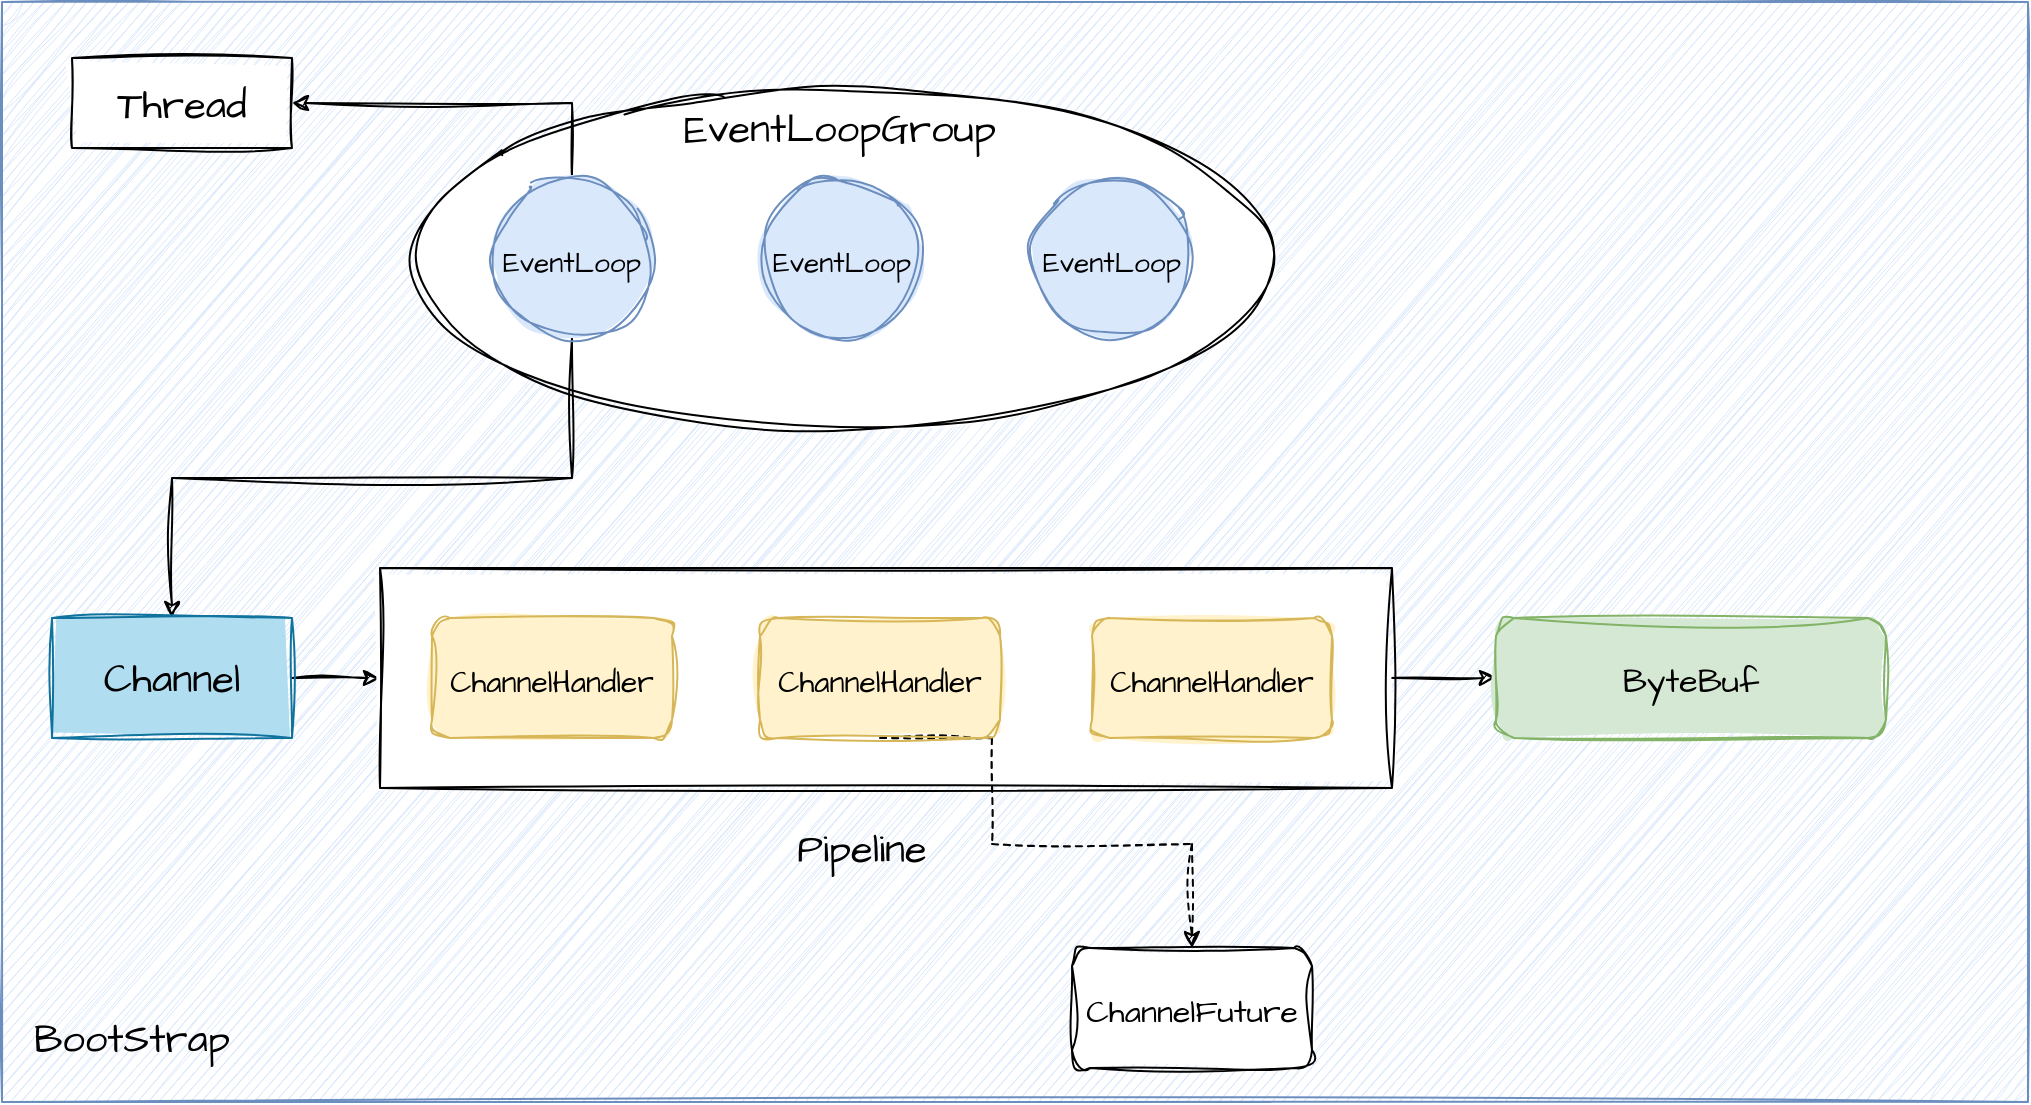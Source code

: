 <mxfile version="21.6.8" type="github" pages="6">
  <diagram name="Netty整体流程" id="2ty_EXpJwL_dRTHa1Sl7">
    <mxGraphModel dx="1709" dy="911" grid="0" gridSize="10" guides="1" tooltips="1" connect="1" arrows="1" fold="1" page="1" pageScale="1" pageWidth="1654" pageHeight="1169" background="none" math="0" shadow="0">
      <root>
        <mxCell id="0" />
        <mxCell id="1" parent="0" />
        <mxCell id="gZsOWq72GO4ljNsorHj5-26" value="" style="rounded=0;whiteSpace=wrap;html=1;sketch=1;hachureGap=4;jiggle=2;curveFitting=1;fontFamily=Architects Daughter;fontSource=https%3A%2F%2Ffonts.googleapis.com%2Fcss%3Ffamily%3DArchitects%2BDaughter;fontSize=20;fillColor=#dae8fc;strokeColor=#6c8ebf;" parent="1" vertex="1">
          <mxGeometry x="316" y="277" width="1013" height="550" as="geometry" />
        </mxCell>
        <mxCell id="gZsOWq72GO4ljNsorHj5-1" value="" style="ellipse;whiteSpace=wrap;html=1;sketch=1;curveFitting=1;jiggle=2;fillStyle=solid;labelBorderColor=none;" parent="1" vertex="1">
          <mxGeometry x="521" y="320" width="430" height="170" as="geometry" />
        </mxCell>
        <mxCell id="gZsOWq72GO4ljNsorHj5-21" style="edgeStyle=orthogonalEdgeStyle;rounded=0;sketch=1;hachureGap=4;jiggle=2;curveFitting=1;orthogonalLoop=1;jettySize=auto;html=1;exitX=0.5;exitY=0;exitDx=0;exitDy=0;entryX=1;entryY=0.5;entryDx=0;entryDy=0;fontFamily=Architects Daughter;fontSource=https%3A%2F%2Ffonts.googleapis.com%2Fcss%3Ffamily%3DArchitects%2BDaughter;fontSize=16;" parent="1" source="gZsOWq72GO4ljNsorHj5-2" target="gZsOWq72GO4ljNsorHj5-17" edge="1">
          <mxGeometry relative="1" as="geometry" />
        </mxCell>
        <mxCell id="gZsOWq72GO4ljNsorHj5-24" style="edgeStyle=orthogonalEdgeStyle;rounded=0;sketch=1;hachureGap=4;jiggle=2;curveFitting=1;orthogonalLoop=1;jettySize=auto;html=1;exitX=0.5;exitY=1;exitDx=0;exitDy=0;entryX=0.5;entryY=0;entryDx=0;entryDy=0;fontFamily=Architects Daughter;fontSource=https%3A%2F%2Ffonts.googleapis.com%2Fcss%3Ffamily%3DArchitects%2BDaughter;fontSize=16;" parent="1" source="gZsOWq72GO4ljNsorHj5-2" target="gZsOWq72GO4ljNsorHj5-11" edge="1">
          <mxGeometry relative="1" as="geometry" />
        </mxCell>
        <mxCell id="gZsOWq72GO4ljNsorHj5-2" value="&lt;font style=&quot;font-size: 14px;&quot;&gt;EventLoop&lt;/font&gt;" style="ellipse;whiteSpace=wrap;html=1;aspect=fixed;sketch=1;hachureGap=4;jiggle=2;curveFitting=1;fontFamily=Architects Daughter;fontSource=https%3A%2F%2Ffonts.googleapis.com%2Fcss%3Ffamily%3DArchitects%2BDaughter;fontSize=20;fillColor=#dae8fc;strokeColor=#6c8ebf;fillStyle=solid;" parent="1" vertex="1">
          <mxGeometry x="561" y="365" width="80" height="80" as="geometry" />
        </mxCell>
        <mxCell id="gZsOWq72GO4ljNsorHj5-5" value="&lt;font style=&quot;font-size: 14px;&quot;&gt;EventLoop&lt;/font&gt;" style="ellipse;whiteSpace=wrap;html=1;aspect=fixed;sketch=1;hachureGap=4;jiggle=2;curveFitting=1;fontFamily=Architects Daughter;fontSource=https%3A%2F%2Ffonts.googleapis.com%2Fcss%3Ffamily%3DArchitects%2BDaughter;fontSize=20;fillColor=#dae8fc;strokeColor=#6c8ebf;fillStyle=solid;" parent="1" vertex="1">
          <mxGeometry x="696" y="365" width="80" height="80" as="geometry" />
        </mxCell>
        <mxCell id="gZsOWq72GO4ljNsorHj5-6" value="&lt;font style=&quot;font-size: 14px;&quot;&gt;EventLoop&lt;/font&gt;" style="ellipse;whiteSpace=wrap;html=1;aspect=fixed;sketch=1;hachureGap=4;jiggle=2;curveFitting=1;fontFamily=Architects Daughter;fontSource=https%3A%2F%2Ffonts.googleapis.com%2Fcss%3Ffamily%3DArchitects%2BDaughter;fontSize=20;fillColor=#dae8fc;strokeColor=#6c8ebf;fillStyle=solid;" parent="1" vertex="1">
          <mxGeometry x="831" y="365" width="80" height="80" as="geometry" />
        </mxCell>
        <mxCell id="gZsOWq72GO4ljNsorHj5-7" value="EventLoopGroup" style="text;html=1;strokeColor=none;fillColor=none;align=center;verticalAlign=middle;whiteSpace=wrap;rounded=0;fontSize=20;fontFamily=Architects Daughter;" parent="1" vertex="1">
          <mxGeometry x="705" y="325" width="60" height="30" as="geometry" />
        </mxCell>
        <mxCell id="gZsOWq72GO4ljNsorHj5-23" style="edgeStyle=orthogonalEdgeStyle;rounded=0;sketch=1;hachureGap=4;jiggle=2;curveFitting=1;orthogonalLoop=1;jettySize=auto;html=1;exitX=1;exitY=0.5;exitDx=0;exitDy=0;entryX=0;entryY=0.5;entryDx=0;entryDy=0;fontFamily=Architects Daughter;fontSource=https%3A%2F%2Ffonts.googleapis.com%2Fcss%3Ffamily%3DArchitects%2BDaughter;fontSize=16;" parent="1" source="gZsOWq72GO4ljNsorHj5-11" target="gZsOWq72GO4ljNsorHj5-12" edge="1">
          <mxGeometry relative="1" as="geometry" />
        </mxCell>
        <mxCell id="gZsOWq72GO4ljNsorHj5-11" value="Channel" style="rounded=0;whiteSpace=wrap;html=1;sketch=1;hachureGap=4;jiggle=2;curveFitting=1;fontFamily=Architects Daughter;fontSource=https%3A%2F%2Ffonts.googleapis.com%2Fcss%3Ffamily%3DArchitects%2BDaughter;fontSize=20;fillColor=#b1ddf0;strokeColor=#10739e;fillStyle=solid;" parent="1" vertex="1">
          <mxGeometry x="341" y="585" width="120" height="60" as="geometry" />
        </mxCell>
        <mxCell id="gZsOWq72GO4ljNsorHj5-36" style="edgeStyle=orthogonalEdgeStyle;rounded=0;sketch=1;hachureGap=4;jiggle=2;curveFitting=1;orthogonalLoop=1;jettySize=auto;html=1;exitX=1;exitY=0.5;exitDx=0;exitDy=0;entryX=0;entryY=0.5;entryDx=0;entryDy=0;fontFamily=Architects Daughter;fontSource=https%3A%2F%2Ffonts.googleapis.com%2Fcss%3Ffamily%3DArchitects%2BDaughter;fontSize=16;" parent="1" source="gZsOWq72GO4ljNsorHj5-12" target="gZsOWq72GO4ljNsorHj5-34" edge="1">
          <mxGeometry relative="1" as="geometry" />
        </mxCell>
        <mxCell id="gZsOWq72GO4ljNsorHj5-12" value="" style="rounded=0;whiteSpace=wrap;html=1;sketch=1;hachureGap=4;jiggle=2;curveFitting=1;fontFamily=Architects Daughter;fontSource=https%3A%2F%2Ffonts.googleapis.com%2Fcss%3Ffamily%3DArchitects%2BDaughter;fontSize=20;fillStyle=solid;" parent="1" vertex="1">
          <mxGeometry x="505" y="560" width="506" height="110" as="geometry" />
        </mxCell>
        <mxCell id="gZsOWq72GO4ljNsorHj5-13" value="&lt;font style=&quot;font-size: 15px;&quot;&gt;ChannelHandler&lt;/font&gt;" style="rounded=1;whiteSpace=wrap;html=1;sketch=1;hachureGap=4;jiggle=2;curveFitting=1;fontFamily=Architects Daughter;fontSource=https%3A%2F%2Ffonts.googleapis.com%2Fcss%3Ffamily%3DArchitects%2BDaughter;fontSize=20;fillColor=#fff2cc;strokeColor=#d6b656;fillStyle=solid;" parent="1" vertex="1">
          <mxGeometry x="531" y="585" width="120" height="60" as="geometry" />
        </mxCell>
        <mxCell id="gZsOWq72GO4ljNsorHj5-32" style="edgeStyle=orthogonalEdgeStyle;rounded=0;sketch=1;hachureGap=4;jiggle=2;curveFitting=1;orthogonalLoop=1;jettySize=auto;html=1;exitX=0.5;exitY=1;exitDx=0;exitDy=0;fontFamily=Architects Daughter;fontSource=https%3A%2F%2Ffonts.googleapis.com%2Fcss%3Ffamily%3DArchitects%2BDaughter;fontSize=16;dashed=1;" parent="1" source="gZsOWq72GO4ljNsorHj5-14" target="gZsOWq72GO4ljNsorHj5-31" edge="1">
          <mxGeometry relative="1" as="geometry">
            <Array as="points">
              <mxPoint x="811" y="645" />
              <mxPoint x="811" y="698" />
              <mxPoint x="911" y="698" />
            </Array>
          </mxGeometry>
        </mxCell>
        <mxCell id="gZsOWq72GO4ljNsorHj5-14" value="&lt;font style=&quot;font-size: 15px;&quot;&gt;ChannelHandler&lt;/font&gt;" style="rounded=1;whiteSpace=wrap;html=1;sketch=1;hachureGap=4;jiggle=2;curveFitting=1;fontFamily=Architects Daughter;fontSource=https%3A%2F%2Ffonts.googleapis.com%2Fcss%3Ffamily%3DArchitects%2BDaughter;fontSize=20;fillStyle=solid;fillColor=#fff2cc;strokeColor=#d6b656;" parent="1" vertex="1">
          <mxGeometry x="695" y="585" width="120" height="60" as="geometry" />
        </mxCell>
        <mxCell id="gZsOWq72GO4ljNsorHj5-15" value="&lt;font style=&quot;font-size: 15px;&quot;&gt;ChannelHandler&lt;/font&gt;" style="rounded=1;whiteSpace=wrap;html=1;sketch=1;hachureGap=4;jiggle=2;curveFitting=1;fontFamily=Architects Daughter;fontSource=https%3A%2F%2Ffonts.googleapis.com%2Fcss%3Ffamily%3DArchitects%2BDaughter;fontSize=20;fillStyle=solid;fillColor=#fff2cc;strokeColor=#d6b656;" parent="1" vertex="1">
          <mxGeometry x="861" y="585" width="120" height="60" as="geometry" />
        </mxCell>
        <mxCell id="gZsOWq72GO4ljNsorHj5-16" value="Pipeline" style="text;html=1;strokeColor=none;fillColor=none;align=center;verticalAlign=middle;whiteSpace=wrap;rounded=0;fontSize=20;fontFamily=Architects Daughter;" parent="1" vertex="1">
          <mxGeometry x="716" y="685" width="60" height="30" as="geometry" />
        </mxCell>
        <mxCell id="gZsOWq72GO4ljNsorHj5-17" value="Thread" style="rounded=0;whiteSpace=wrap;html=1;sketch=1;hachureGap=4;jiggle=2;curveFitting=1;fontFamily=Architects Daughter;fontSource=https%3A%2F%2Ffonts.googleapis.com%2Fcss%3Ffamily%3DArchitects%2BDaughter;fontSize=20;" parent="1" vertex="1">
          <mxGeometry x="351" y="305" width="110" height="45" as="geometry" />
        </mxCell>
        <mxCell id="gZsOWq72GO4ljNsorHj5-29" value="BootStrap" style="text;html=1;strokeColor=none;fillColor=none;align=center;verticalAlign=middle;whiteSpace=wrap;rounded=0;fontSize=20;fontFamily=Architects Daughter;" parent="1" vertex="1">
          <mxGeometry x="351" y="780" width="60" height="30" as="geometry" />
        </mxCell>
        <mxCell id="gZsOWq72GO4ljNsorHj5-31" value="&lt;font style=&quot;font-size: 16px;&quot;&gt;ChannelFuture&lt;/font&gt;" style="rounded=1;whiteSpace=wrap;html=1;sketch=1;hachureGap=4;jiggle=2;curveFitting=1;fontFamily=Architects Daughter;fontSource=https%3A%2F%2Ffonts.googleapis.com%2Fcss%3Ffamily%3DArchitects%2BDaughter;fontSize=20;" parent="1" vertex="1">
          <mxGeometry x="851" y="750" width="120" height="60" as="geometry" />
        </mxCell>
        <mxCell id="gZsOWq72GO4ljNsorHj5-34" value="&lt;font style=&quot;font-size: 17px;&quot;&gt;ByteBuf&lt;/font&gt;" style="rounded=1;whiteSpace=wrap;html=1;sketch=1;hachureGap=4;jiggle=2;curveFitting=1;fontFamily=Architects Daughter;fontSource=https%3A%2F%2Ffonts.googleapis.com%2Fcss%3Ffamily%3DArchitects%2BDaughter;fontSize=20;fillColor=#d5e8d4;strokeColor=#82b366;fillStyle=solid;" parent="1" vertex="1">
          <mxGeometry x="1063" y="585" width="195" height="60" as="geometry" />
        </mxCell>
      </root>
    </mxGraphModel>
  </diagram>
  <diagram id="VtBjuEdG-d7z9QdfdDdg" name="Channel">
    <mxGraphModel dx="1841" dy="2121" grid="0" gridSize="10" guides="1" tooltips="1" connect="1" arrows="1" fold="1" page="1" pageScale="1" pageWidth="1654" pageHeight="1169" math="0" shadow="0">
      <root>
        <mxCell id="0" />
        <mxCell id="1" parent="0" />
        <mxCell id="J1_T5hMzPGkQC98SPZLO-1" value="«interface»&lt;br&gt;&lt;b&gt;Channel&lt;/b&gt;" style="html=1;whiteSpace=wrap;sketch=1;hachureGap=4;jiggle=2;curveFitting=1;fontFamily=Architects Daughter;fontSource=https%3A%2F%2Ffonts.googleapis.com%2Fcss%3Ffamily%3DArchitects%2BDaughter;fontSize=20;" parent="1" vertex="1">
          <mxGeometry x="623" y="206" width="221" height="76" as="geometry" />
        </mxCell>
        <mxCell id="J1_T5hMzPGkQC98SPZLO-2" value="«interface»&lt;br&gt;&lt;b&gt;ChannelPipeline&lt;/b&gt;" style="html=1;whiteSpace=wrap;sketch=1;hachureGap=4;jiggle=2;curveFitting=1;fontFamily=Architects Daughter;fontSource=https%3A%2F%2Ffonts.googleapis.com%2Fcss%3Ffamily%3DArchitects%2BDaughter;fontSize=20;" parent="1" vertex="1">
          <mxGeometry x="481" y="396" width="221" height="76" as="geometry" />
        </mxCell>
        <mxCell id="J1_T5hMzPGkQC98SPZLO-5" value="1" style="endArrow=open;html=1;endSize=12;startArrow=diamondThin;startSize=14;startFill=1;edgeStyle=orthogonalEdgeStyle;align=left;verticalAlign=bottom;rounded=0;sketch=1;hachureGap=4;jiggle=2;curveFitting=1;fontFamily=Architects Daughter;fontSource=https%3A%2F%2Ffonts.googleapis.com%2Fcss%3Ffamily%3DArchitects%2BDaughter;fontSize=16;exitX=0.42;exitY=1.06;exitDx=0;exitDy=0;entryX=0.5;entryY=0;entryDx=0;entryDy=0;exitPerimeter=0;" parent="1" source="J1_T5hMzPGkQC98SPZLO-1" target="J1_T5hMzPGkQC98SPZLO-2" edge="1">
          <mxGeometry x="-1" y="3" relative="1" as="geometry">
            <mxPoint x="746" y="466" as="sourcePoint" />
            <mxPoint x="906" y="466" as="targetPoint" />
          </mxGeometry>
        </mxCell>
        <mxCell id="J1_T5hMzPGkQC98SPZLO-6" value="«interface»&lt;br&gt;&lt;b&gt;ChannelConfig&lt;/b&gt;" style="html=1;whiteSpace=wrap;sketch=1;hachureGap=4;jiggle=2;curveFitting=1;fontFamily=Architects Daughter;fontSource=https%3A%2F%2Ffonts.googleapis.com%2Fcss%3Ffamily%3DArchitects%2BDaughter;fontSize=20;" parent="1" vertex="1">
          <mxGeometry x="769" y="396" width="221" height="76" as="geometry" />
        </mxCell>
        <mxCell id="J1_T5hMzPGkQC98SPZLO-7" value="1" style="endArrow=open;html=1;endSize=12;startArrow=diamondThin;startSize=14;startFill=1;edgeStyle=orthogonalEdgeStyle;align=left;verticalAlign=bottom;rounded=0;sketch=1;hachureGap=4;jiggle=2;curveFitting=1;fontFamily=Architects Daughter;fontSource=https%3A%2F%2Ffonts.googleapis.com%2Fcss%3Ffamily%3DArchitects%2BDaughter;fontSize=16;exitX=0.57;exitY=1.006;exitDx=0;exitDy=0;entryX=0.5;entryY=0;entryDx=0;entryDy=0;exitPerimeter=0;" parent="1" source="J1_T5hMzPGkQC98SPZLO-1" target="J1_T5hMzPGkQC98SPZLO-6" edge="1">
          <mxGeometry x="-1" y="3" relative="1" as="geometry">
            <mxPoint x="730" y="288" as="sourcePoint" />
            <mxPoint x="478" y="408" as="targetPoint" />
          </mxGeometry>
        </mxCell>
        <mxCell id="J1_T5hMzPGkQC98SPZLO-8" value="«interface»&lt;br&gt;&lt;b&gt;Channel&lt;/b&gt;" style="html=1;whiteSpace=wrap;sketch=1;hachureGap=4;jiggle=2;curveFitting=1;fontFamily=Architects Daughter;fontSource=https%3A%2F%2Ffonts.googleapis.com%2Fcss%3Ffamily%3DArchitects%2BDaughter;fontSize=20;" parent="1" vertex="1">
          <mxGeometry x="979" y="289" width="221" height="76" as="geometry" />
        </mxCell>
        <mxCell id="J1_T5hMzPGkQC98SPZLO-9" value="1" style="endArrow=open;html=1;endSize=12;startArrow=diamondThin;startSize=14;startFill=1;edgeStyle=orthogonalEdgeStyle;align=left;verticalAlign=bottom;rounded=0;sketch=1;hachureGap=4;jiggle=2;curveFitting=1;fontFamily=Architects Daughter;fontSource=https%3A%2F%2Ffonts.googleapis.com%2Fcss%3Ffamily%3DArchitects%2BDaughter;fontSize=16;exitX=1.006;exitY=0.607;exitDx=0;exitDy=0;entryX=0;entryY=0.5;entryDx=0;entryDy=0;exitPerimeter=0;" parent="1" source="J1_T5hMzPGkQC98SPZLO-1" target="J1_T5hMzPGkQC98SPZLO-8" edge="1">
          <mxGeometry x="-1" y="3" relative="1" as="geometry">
            <mxPoint x="759" y="292" as="sourcePoint" />
            <mxPoint x="848" y="406" as="targetPoint" />
          </mxGeometry>
        </mxCell>
        <mxCell id="J1_T5hMzPGkQC98SPZLO-10" value="«interface»&lt;br&gt;&lt;b&gt;AttributeMap&lt;/b&gt;" style="html=1;whiteSpace=wrap;sketch=1;hachureGap=4;jiggle=2;curveFitting=1;fontFamily=Architects Daughter;fontSource=https%3A%2F%2Ffonts.googleapis.com%2Fcss%3Ffamily%3DArchitects%2BDaughter;fontSize=20;" parent="1" vertex="1">
          <mxGeometry x="869" y="79" width="221" height="76" as="geometry" />
        </mxCell>
        <mxCell id="J1_T5hMzPGkQC98SPZLO-14" value="Extends" style="endArrow=block;endSize=16;endFill=0;html=1;rounded=0;sketch=1;hachureGap=4;jiggle=2;curveFitting=1;fontFamily=Architects Daughter;fontSource=https%3A%2F%2Ffonts.googleapis.com%2Fcss%3Ffamily%3DArchitects%2BDaughter;fontSize=16;entryX=0.5;entryY=1;entryDx=0;entryDy=0;exitX=0.54;exitY=-0.03;exitDx=0;exitDy=0;exitPerimeter=0;" parent="1" source="J1_T5hMzPGkQC98SPZLO-1" target="J1_T5hMzPGkQC98SPZLO-10" edge="1">
          <mxGeometry x="1" y="210" width="160" relative="1" as="geometry">
            <mxPoint x="645" y="137" as="sourcePoint" />
            <mxPoint x="805" y="137" as="targetPoint" />
            <mxPoint as="offset" />
          </mxGeometry>
        </mxCell>
        <mxCell id="J1_T5hMzPGkQC98SPZLO-15" value="«interface»&lt;br&gt;&lt;b&gt;EventLoop&lt;/b&gt;" style="html=1;whiteSpace=wrap;sketch=1;hachureGap=4;jiggle=2;curveFitting=1;fontFamily=Architects Daughter;fontSource=https%3A%2F%2Ffonts.googleapis.com%2Fcss%3Ffamily%3DArchitects%2BDaughter;fontSize=20;" parent="1" vertex="1">
          <mxGeometry x="246" y="286" width="221" height="76" as="geometry" />
        </mxCell>
        <mxCell id="J1_T5hMzPGkQC98SPZLO-16" value="1" style="endArrow=open;html=1;endSize=12;startArrow=diamondThin;startSize=14;startFill=1;edgeStyle=orthogonalEdgeStyle;align=left;verticalAlign=bottom;rounded=0;sketch=1;hachureGap=4;jiggle=2;curveFitting=1;fontFamily=Architects Daughter;fontSource=https%3A%2F%2Ffonts.googleapis.com%2Fcss%3Ffamily%3DArchitects%2BDaughter;fontSize=16;exitX=-0.008;exitY=0.654;exitDx=0;exitDy=0;exitPerimeter=0;entryX=1;entryY=0.5;entryDx=0;entryDy=0;" parent="1" source="J1_T5hMzPGkQC98SPZLO-1" target="J1_T5hMzPGkQC98SPZLO-15" edge="1">
          <mxGeometry x="-1" y="3" relative="1" as="geometry">
            <mxPoint x="414" y="379.5" as="sourcePoint" />
            <mxPoint x="290" y="488.5" as="targetPoint" />
          </mxGeometry>
        </mxCell>
      </root>
    </mxGraphModel>
  </diagram>
  <diagram id="glPyeCRJnNMxv6KQsO2F" name="ByteBuf">
    <mxGraphModel dx="1841" dy="952" grid="0" gridSize="10" guides="1" tooltips="1" connect="1" arrows="1" fold="1" page="1" pageScale="1" pageWidth="1654" pageHeight="1169" math="0" shadow="0">
      <root>
        <mxCell id="0" />
        <mxCell id="1" parent="0" />
        <mxCell id="sF1UkOwsMdvXa7zg9RXa-33" value="" style="rounded=0;whiteSpace=wrap;html=1;sketch=1;hachureGap=4;jiggle=2;curveFitting=1;fontFamily=Architects Daughter;fontSource=https%3A%2F%2Ffonts.googleapis.com%2Fcss%3Ffamily%3DArchitects%2BDaughter;fontSize=20;fillColor=#dae8fc;strokeColor=#6c8ebf;" vertex="1" parent="1">
          <mxGeometry x="394" y="171" width="722" height="121" as="geometry" />
        </mxCell>
        <mxCell id="sF1UkOwsMdvXa7zg9RXa-21" value="" style="shape=table;startSize=0;container=1;collapsible=0;childLayout=tableLayout;sketch=1;hachureGap=4;jiggle=2;curveFitting=1;fontFamily=Architects Daughter;fontSource=https%3A%2F%2Ffonts.googleapis.com%2Fcss%3Ffamily%3DArchitects%2BDaughter;fontSize=20;" vertex="1" parent="1">
          <mxGeometry x="450" y="211.5" width="600" height="40" as="geometry" />
        </mxCell>
        <mxCell id="sF1UkOwsMdvXa7zg9RXa-22" value="" style="shape=tableRow;horizontal=0;startSize=0;swimlaneHead=0;swimlaneBody=0;strokeColor=inherit;top=0;left=0;bottom=0;right=0;collapsible=0;dropTarget=0;fillColor=none;points=[[0,0.5],[1,0.5]];portConstraint=eastwest;sketch=1;hachureGap=4;jiggle=2;curveFitting=1;fontFamily=Architects Daughter;fontSource=https%3A%2F%2Ffonts.googleapis.com%2Fcss%3Ffamily%3DArchitects%2BDaughter;fontSize=20;" vertex="1" parent="sF1UkOwsMdvXa7zg9RXa-21">
          <mxGeometry width="600" height="40" as="geometry" />
        </mxCell>
        <mxCell id="sF1UkOwsMdvXa7zg9RXa-23" value="0" style="shape=partialRectangle;html=1;whiteSpace=wrap;connectable=0;strokeColor=inherit;overflow=hidden;fillColor=none;top=0;left=0;bottom=0;right=0;pointerEvents=1;sketch=1;hachureGap=4;jiggle=2;curveFitting=1;fontFamily=Architects Daughter;fontSource=https%3A%2F%2Ffonts.googleapis.com%2Fcss%3Ffamily%3DArchitects%2BDaughter;fontSize=20;" vertex="1" parent="sF1UkOwsMdvXa7zg9RXa-22">
          <mxGeometry width="60" height="40" as="geometry">
            <mxRectangle width="60" height="40" as="alternateBounds" />
          </mxGeometry>
        </mxCell>
        <mxCell id="sF1UkOwsMdvXa7zg9RXa-24" value="1" style="shape=partialRectangle;html=1;whiteSpace=wrap;connectable=0;strokeColor=inherit;overflow=hidden;fillColor=none;top=0;left=0;bottom=0;right=0;pointerEvents=1;sketch=1;hachureGap=4;jiggle=2;curveFitting=1;fontFamily=Architects Daughter;fontSource=https%3A%2F%2Ffonts.googleapis.com%2Fcss%3Ffamily%3DArchitects%2BDaughter;fontSize=20;" vertex="1" parent="sF1UkOwsMdvXa7zg9RXa-22">
          <mxGeometry x="60" width="60" height="40" as="geometry">
            <mxRectangle width="60" height="40" as="alternateBounds" />
          </mxGeometry>
        </mxCell>
        <mxCell id="sF1UkOwsMdvXa7zg9RXa-25" value="2" style="shape=partialRectangle;html=1;whiteSpace=wrap;connectable=0;strokeColor=inherit;overflow=hidden;fillColor=none;top=0;left=0;bottom=0;right=0;pointerEvents=1;sketch=1;hachureGap=4;jiggle=2;curveFitting=1;fontFamily=Architects Daughter;fontSource=https%3A%2F%2Ffonts.googleapis.com%2Fcss%3Ffamily%3DArchitects%2BDaughter;fontSize=20;" vertex="1" parent="sF1UkOwsMdvXa7zg9RXa-22">
          <mxGeometry x="120" width="60" height="40" as="geometry">
            <mxRectangle width="60" height="40" as="alternateBounds" />
          </mxGeometry>
        </mxCell>
        <mxCell id="sF1UkOwsMdvXa7zg9RXa-26" value="3" style="shape=partialRectangle;html=1;whiteSpace=wrap;connectable=0;strokeColor=inherit;overflow=hidden;fillColor=none;top=0;left=0;bottom=0;right=0;pointerEvents=1;sketch=1;hachureGap=4;jiggle=2;curveFitting=1;fontFamily=Architects Daughter;fontSource=https%3A%2F%2Ffonts.googleapis.com%2Fcss%3Ffamily%3DArchitects%2BDaughter;fontSize=20;" vertex="1" parent="sF1UkOwsMdvXa7zg9RXa-22">
          <mxGeometry x="180" width="60" height="40" as="geometry">
            <mxRectangle width="60" height="40" as="alternateBounds" />
          </mxGeometry>
        </mxCell>
        <mxCell id="sF1UkOwsMdvXa7zg9RXa-27" value="4" style="shape=partialRectangle;html=1;whiteSpace=wrap;connectable=0;strokeColor=inherit;overflow=hidden;fillColor=none;top=0;left=0;bottom=0;right=0;pointerEvents=1;sketch=1;hachureGap=4;jiggle=2;curveFitting=1;fontFamily=Architects Daughter;fontSource=https%3A%2F%2Ffonts.googleapis.com%2Fcss%3Ffamily%3DArchitects%2BDaughter;fontSize=20;" vertex="1" parent="sF1UkOwsMdvXa7zg9RXa-22">
          <mxGeometry x="240" width="60" height="40" as="geometry">
            <mxRectangle width="60" height="40" as="alternateBounds" />
          </mxGeometry>
        </mxCell>
        <mxCell id="sF1UkOwsMdvXa7zg9RXa-28" value="5" style="shape=partialRectangle;html=1;whiteSpace=wrap;connectable=0;strokeColor=inherit;overflow=hidden;fillColor=none;top=0;left=0;bottom=0;right=0;pointerEvents=1;sketch=1;hachureGap=4;jiggle=2;curveFitting=1;fontFamily=Architects Daughter;fontSource=https%3A%2F%2Ffonts.googleapis.com%2Fcss%3Ffamily%3DArchitects%2BDaughter;fontSize=20;" vertex="1" parent="sF1UkOwsMdvXa7zg9RXa-22">
          <mxGeometry x="300" width="60" height="40" as="geometry">
            <mxRectangle width="60" height="40" as="alternateBounds" />
          </mxGeometry>
        </mxCell>
        <mxCell id="sF1UkOwsMdvXa7zg9RXa-29" value="6" style="shape=partialRectangle;html=1;whiteSpace=wrap;connectable=0;strokeColor=inherit;overflow=hidden;fillColor=none;top=0;left=0;bottom=0;right=0;pointerEvents=1;sketch=1;hachureGap=4;jiggle=2;curveFitting=1;fontFamily=Architects Daughter;fontSource=https%3A%2F%2Ffonts.googleapis.com%2Fcss%3Ffamily%3DArchitects%2BDaughter;fontSize=20;" vertex="1" parent="sF1UkOwsMdvXa7zg9RXa-22">
          <mxGeometry x="360" width="60" height="40" as="geometry">
            <mxRectangle width="60" height="40" as="alternateBounds" />
          </mxGeometry>
        </mxCell>
        <mxCell id="sF1UkOwsMdvXa7zg9RXa-30" value="7" style="shape=partialRectangle;html=1;whiteSpace=wrap;connectable=0;strokeColor=inherit;overflow=hidden;fillColor=none;top=0;left=0;bottom=0;right=0;pointerEvents=1;sketch=1;hachureGap=4;jiggle=2;curveFitting=1;fontFamily=Architects Daughter;fontSource=https%3A%2F%2Ffonts.googleapis.com%2Fcss%3Ffamily%3DArchitects%2BDaughter;fontSize=20;" vertex="1" parent="sF1UkOwsMdvXa7zg9RXa-22">
          <mxGeometry x="420" width="60" height="40" as="geometry">
            <mxRectangle width="60" height="40" as="alternateBounds" />
          </mxGeometry>
        </mxCell>
        <mxCell id="sF1UkOwsMdvXa7zg9RXa-31" value="8" style="shape=partialRectangle;html=1;whiteSpace=wrap;connectable=0;strokeColor=inherit;overflow=hidden;fillColor=none;top=0;left=0;bottom=0;right=0;pointerEvents=1;sketch=1;hachureGap=4;jiggle=2;curveFitting=1;fontFamily=Architects Daughter;fontSource=https%3A%2F%2Ffonts.googleapis.com%2Fcss%3Ffamily%3DArchitects%2BDaughter;fontSize=20;" vertex="1" parent="sF1UkOwsMdvXa7zg9RXa-22">
          <mxGeometry x="480" width="60" height="40" as="geometry">
            <mxRectangle width="60" height="40" as="alternateBounds" />
          </mxGeometry>
        </mxCell>
        <mxCell id="sF1UkOwsMdvXa7zg9RXa-32" value="9" style="shape=partialRectangle;html=1;whiteSpace=wrap;connectable=0;strokeColor=inherit;overflow=hidden;fillColor=none;top=0;left=0;bottom=0;right=0;pointerEvents=1;sketch=1;hachureGap=4;jiggle=2;curveFitting=1;fontFamily=Architects Daughter;fontSource=https%3A%2F%2Ffonts.googleapis.com%2Fcss%3Ffamily%3DArchitects%2BDaughter;fontSize=20;" vertex="1" parent="sF1UkOwsMdvXa7zg9RXa-22">
          <mxGeometry x="540" width="60" height="40" as="geometry">
            <mxRectangle width="60" height="40" as="alternateBounds" />
          </mxGeometry>
        </mxCell>
        <mxCell id="sF1UkOwsMdvXa7zg9RXa-35" value="" style="endArrow=classic;html=1;rounded=0;sketch=1;hachureGap=4;jiggle=2;curveFitting=1;fontFamily=Architects Daughter;fontSource=https%3A%2F%2Ffonts.googleapis.com%2Fcss%3Ffamily%3DArchitects%2BDaughter;fontSize=16;entryX=0.042;entryY=0.98;entryDx=0;entryDy=0;entryPerimeter=0;" edge="1" parent="1">
          <mxGeometry width="50" height="50" relative="1" as="geometry">
            <mxPoint x="469" y="343.3" as="sourcePoint" />
            <mxPoint x="469.2" y="251.5" as="targetPoint" />
          </mxGeometry>
        </mxCell>
        <mxCell id="sF1UkOwsMdvXa7zg9RXa-36" value="readerIndex" style="text;html=1;align=center;verticalAlign=middle;resizable=0;points=[];autosize=1;strokeColor=none;fillColor=none;fontSize=14;fontFamily=Architects Daughter;" vertex="1" parent="1">
          <mxGeometry x="386" y="345.5" width="93" height="29" as="geometry" />
        </mxCell>
        <mxCell id="sF1UkOwsMdvXa7zg9RXa-37" value="" style="endArrow=classic;html=1;rounded=0;sketch=1;hachureGap=4;jiggle=2;curveFitting=1;fontFamily=Architects Daughter;fontSource=https%3A%2F%2Ffonts.googleapis.com%2Fcss%3Ffamily%3DArchitects%2BDaughter;fontSize=16;entryX=0.042;entryY=0.98;entryDx=0;entryDy=0;entryPerimeter=0;" edge="1" parent="1">
          <mxGeometry width="50" height="50" relative="1" as="geometry">
            <mxPoint x="496" y="343.3" as="sourcePoint" />
            <mxPoint x="496.2" y="251.5" as="targetPoint" />
          </mxGeometry>
        </mxCell>
        <mxCell id="sF1UkOwsMdvXa7zg9RXa-38" value="writerIndex" style="text;html=1;align=center;verticalAlign=middle;resizable=0;points=[];autosize=1;strokeColor=none;fillColor=none;fontSize=14;fontFamily=Architects Daughter;" vertex="1" parent="1">
          <mxGeometry x="485" y="345.5" width="91" height="29" as="geometry" />
        </mxCell>
        <mxCell id="pyyM9_L9MkIX-cZA-ptC-1" value="" style="rounded=0;whiteSpace=wrap;html=1;sketch=1;hachureGap=4;jiggle=2;curveFitting=1;fontFamily=Architects Daughter;fontSource=https://fonts.googleapis.com/css?family=Architects+Daughter;fontSize=20;fillColor=#dae8fc;strokeColor=#6c8ebf;" vertex="1" parent="1">
          <mxGeometry x="398" y="494" width="722" height="121" as="geometry" />
        </mxCell>
        <mxCell id="pyyM9_L9MkIX-cZA-ptC-2" value="" style="shape=table;startSize=0;container=1;collapsible=0;childLayout=tableLayout;sketch=1;hachureGap=4;jiggle=2;curveFitting=1;fontFamily=Architects Daughter;fontSource=https://fonts.googleapis.com/css?family=Architects+Daughter;fontSize=20;" vertex="1" parent="1">
          <mxGeometry x="454" y="534.5" width="600" height="40" as="geometry" />
        </mxCell>
        <mxCell id="pyyM9_L9MkIX-cZA-ptC-3" value="" style="shape=tableRow;horizontal=0;startSize=0;swimlaneHead=0;swimlaneBody=0;strokeColor=inherit;top=0;left=0;bottom=0;right=0;collapsible=0;dropTarget=0;fillColor=none;points=[[0,0.5],[1,0.5]];portConstraint=eastwest;sketch=1;hachureGap=4;jiggle=2;curveFitting=1;fontFamily=Architects Daughter;fontSource=https://fonts.googleapis.com/css?family=Architects+Daughter;fontSize=20;" vertex="1" parent="pyyM9_L9MkIX-cZA-ptC-2">
          <mxGeometry width="600" height="40" as="geometry" />
        </mxCell>
        <mxCell id="pyyM9_L9MkIX-cZA-ptC-4" value="" style="shape=partialRectangle;html=1;whiteSpace=wrap;connectable=0;strokeColor=inherit;overflow=hidden;fillColor=none;top=0;left=0;bottom=0;right=0;pointerEvents=1;sketch=1;hachureGap=4;jiggle=2;curveFitting=1;fontFamily=Architects Daughter;fontSource=https://fonts.googleapis.com/css?family=Architects+Daughter;fontSize=20;" vertex="1" parent="pyyM9_L9MkIX-cZA-ptC-3">
          <mxGeometry width="60" height="40" as="geometry">
            <mxRectangle width="60" height="40" as="alternateBounds" />
          </mxGeometry>
        </mxCell>
        <mxCell id="pyyM9_L9MkIX-cZA-ptC-5" value="" style="shape=partialRectangle;html=1;whiteSpace=wrap;connectable=0;strokeColor=inherit;overflow=hidden;fillColor=none;top=0;left=0;bottom=0;right=0;pointerEvents=1;sketch=1;hachureGap=4;jiggle=2;curveFitting=1;fontFamily=Architects Daughter;fontSource=https://fonts.googleapis.com/css?family=Architects+Daughter;fontSize=20;" vertex="1" parent="pyyM9_L9MkIX-cZA-ptC-3">
          <mxGeometry x="60" width="60" height="40" as="geometry">
            <mxRectangle width="60" height="40" as="alternateBounds" />
          </mxGeometry>
        </mxCell>
        <mxCell id="pyyM9_L9MkIX-cZA-ptC-6" value="" style="shape=partialRectangle;html=1;whiteSpace=wrap;connectable=0;strokeColor=inherit;overflow=hidden;fillColor=none;top=0;left=0;bottom=0;right=0;pointerEvents=1;sketch=1;hachureGap=4;jiggle=2;curveFitting=1;fontFamily=Architects Daughter;fontSource=https://fonts.googleapis.com/css?family=Architects+Daughter;fontSize=20;" vertex="1" parent="pyyM9_L9MkIX-cZA-ptC-3">
          <mxGeometry x="120" width="60" height="40" as="geometry">
            <mxRectangle width="60" height="40" as="alternateBounds" />
          </mxGeometry>
        </mxCell>
        <mxCell id="pyyM9_L9MkIX-cZA-ptC-7" value="" style="shape=partialRectangle;html=1;whiteSpace=wrap;connectable=0;strokeColor=inherit;overflow=hidden;fillColor=none;top=0;left=0;bottom=0;right=0;pointerEvents=1;sketch=1;hachureGap=4;jiggle=2;curveFitting=1;fontFamily=Architects Daughter;fontSource=https://fonts.googleapis.com/css?family=Architects+Daughter;fontSize=20;" vertex="1" parent="pyyM9_L9MkIX-cZA-ptC-3">
          <mxGeometry x="180" width="60" height="40" as="geometry">
            <mxRectangle width="60" height="40" as="alternateBounds" />
          </mxGeometry>
        </mxCell>
        <mxCell id="pyyM9_L9MkIX-cZA-ptC-8" value="" style="shape=partialRectangle;html=1;whiteSpace=wrap;connectable=0;strokeColor=inherit;overflow=hidden;fillColor=none;top=0;left=0;bottom=0;right=0;pointerEvents=1;sketch=1;hachureGap=4;jiggle=2;curveFitting=1;fontFamily=Architects Daughter;fontSource=https://fonts.googleapis.com/css?family=Architects+Daughter;fontSize=20;" vertex="1" parent="pyyM9_L9MkIX-cZA-ptC-3">
          <mxGeometry x="240" width="60" height="40" as="geometry">
            <mxRectangle width="60" height="40" as="alternateBounds" />
          </mxGeometry>
        </mxCell>
        <mxCell id="pyyM9_L9MkIX-cZA-ptC-9" value="" style="shape=partialRectangle;html=1;whiteSpace=wrap;connectable=0;strokeColor=inherit;overflow=hidden;fillColor=none;top=0;left=0;bottom=0;right=0;pointerEvents=1;sketch=1;hachureGap=4;jiggle=2;curveFitting=1;fontFamily=Architects Daughter;fontSource=https://fonts.googleapis.com/css?family=Architects+Daughter;fontSize=20;" vertex="1" parent="pyyM9_L9MkIX-cZA-ptC-3">
          <mxGeometry x="300" width="60" height="40" as="geometry">
            <mxRectangle width="60" height="40" as="alternateBounds" />
          </mxGeometry>
        </mxCell>
        <mxCell id="pyyM9_L9MkIX-cZA-ptC-10" value="" style="shape=partialRectangle;html=1;whiteSpace=wrap;connectable=0;strokeColor=inherit;overflow=hidden;fillColor=none;top=0;left=0;bottom=0;right=0;pointerEvents=1;sketch=1;hachureGap=4;jiggle=2;curveFitting=1;fontFamily=Architects Daughter;fontSource=https://fonts.googleapis.com/css?family=Architects+Daughter;fontSize=20;" vertex="1" parent="pyyM9_L9MkIX-cZA-ptC-3">
          <mxGeometry x="360" width="60" height="40" as="geometry">
            <mxRectangle width="60" height="40" as="alternateBounds" />
          </mxGeometry>
        </mxCell>
        <mxCell id="pyyM9_L9MkIX-cZA-ptC-11" value="" style="shape=partialRectangle;html=1;whiteSpace=wrap;connectable=0;strokeColor=inherit;overflow=hidden;fillColor=none;top=0;left=0;bottom=0;right=0;pointerEvents=1;sketch=1;hachureGap=4;jiggle=2;curveFitting=1;fontFamily=Architects Daughter;fontSource=https://fonts.googleapis.com/css?family=Architects+Daughter;fontSize=20;" vertex="1" parent="pyyM9_L9MkIX-cZA-ptC-3">
          <mxGeometry x="420" width="60" height="40" as="geometry">
            <mxRectangle width="60" height="40" as="alternateBounds" />
          </mxGeometry>
        </mxCell>
        <mxCell id="pyyM9_L9MkIX-cZA-ptC-12" value="" style="shape=partialRectangle;html=1;whiteSpace=wrap;connectable=0;strokeColor=inherit;overflow=hidden;fillColor=none;top=0;left=0;bottom=0;right=0;pointerEvents=1;sketch=1;hachureGap=4;jiggle=2;curveFitting=1;fontFamily=Architects Daughter;fontSource=https://fonts.googleapis.com/css?family=Architects+Daughter;fontSize=20;" vertex="1" parent="pyyM9_L9MkIX-cZA-ptC-3">
          <mxGeometry x="480" width="60" height="40" as="geometry">
            <mxRectangle width="60" height="40" as="alternateBounds" />
          </mxGeometry>
        </mxCell>
        <mxCell id="pyyM9_L9MkIX-cZA-ptC-13" value="" style="shape=partialRectangle;html=1;whiteSpace=wrap;connectable=0;strokeColor=inherit;overflow=hidden;fillColor=none;top=0;left=0;bottom=0;right=0;pointerEvents=1;sketch=1;hachureGap=4;jiggle=2;curveFitting=1;fontFamily=Architects Daughter;fontSource=https://fonts.googleapis.com/css?family=Architects+Daughter;fontSize=20;" vertex="1" parent="pyyM9_L9MkIX-cZA-ptC-3">
          <mxGeometry x="540" width="60" height="40" as="geometry">
            <mxRectangle width="60" height="40" as="alternateBounds" />
          </mxGeometry>
        </mxCell>
        <mxCell id="pyyM9_L9MkIX-cZA-ptC-14" value="" style="endArrow=classic;html=1;rounded=0;sketch=1;hachureGap=4;jiggle=2;curveFitting=1;fontFamily=Architects Daughter;fontSource=https://fonts.googleapis.com/css?family=Architects+Daughter;fontSize=16;entryX=0.042;entryY=0.98;entryDx=0;entryDy=0;entryPerimeter=0;" edge="1" parent="1">
          <mxGeometry width="50" height="50" relative="1" as="geometry">
            <mxPoint x="634" y="661.8" as="sourcePoint" />
            <mxPoint x="634.2" y="570" as="targetPoint" />
          </mxGeometry>
        </mxCell>
        <mxCell id="pyyM9_L9MkIX-cZA-ptC-15" value="readerIndex" style="text;html=1;align=center;verticalAlign=middle;resizable=0;points=[];autosize=1;strokeColor=none;fillColor=none;fontSize=14;fontFamily=Architects Daughter;" vertex="1" parent="1">
          <mxGeometry x="587" y="667" width="93" height="29" as="geometry" />
        </mxCell>
        <mxCell id="pyyM9_L9MkIX-cZA-ptC-16" value="" style="endArrow=classic;html=1;rounded=0;sketch=1;hachureGap=4;jiggle=2;curveFitting=1;fontFamily=Architects Daughter;fontSource=https://fonts.googleapis.com/css?family=Architects+Daughter;fontSize=16;entryX=0.042;entryY=0.98;entryDx=0;entryDy=0;entryPerimeter=0;" edge="1" parent="1">
          <mxGeometry width="50" height="50" relative="1" as="geometry">
            <mxPoint x="873" y="664.8" as="sourcePoint" />
            <mxPoint x="873.2" y="573" as="targetPoint" />
          </mxGeometry>
        </mxCell>
        <mxCell id="pyyM9_L9MkIX-cZA-ptC-17" value="writerIndex" style="text;html=1;align=center;verticalAlign=middle;resizable=0;points=[];autosize=1;strokeColor=none;fillColor=none;fontSize=14;fontFamily=Architects Daughter;" vertex="1" parent="1">
          <mxGeometry x="832" y="664" width="91" height="29" as="geometry" />
        </mxCell>
        <mxCell id="pyyM9_L9MkIX-cZA-ptC-18" value="已读" style="rounded=0;whiteSpace=wrap;html=1;sketch=1;hachureGap=4;jiggle=2;curveFitting=1;fontFamily=Architects Daughter;fontSource=https%3A%2F%2Ffonts.googleapis.com%2Fcss%3Ffamily%3DArchitects%2BDaughter;fontSize=20;fillStyle=solid;fillColor=#f8cecc;strokeColor=#b85450;" vertex="1" parent="1">
          <mxGeometry x="454" y="534.5" width="181" height="39.5" as="geometry" />
        </mxCell>
        <mxCell id="pyyM9_L9MkIX-cZA-ptC-19" value="可读" style="rounded=0;whiteSpace=wrap;html=1;sketch=1;hachureGap=4;jiggle=2;curveFitting=1;fontFamily=Architects Daughter;fontSource=https%3A%2F%2Ffonts.googleapis.com%2Fcss%3Ffamily%3DArchitects%2BDaughter;fontSize=20;fillStyle=solid;fillColor=#d5e8d4;strokeColor=#82b366;" vertex="1" parent="1">
          <mxGeometry x="635" y="534.5" width="238" height="38.5" as="geometry" />
        </mxCell>
        <mxCell id="pyyM9_L9MkIX-cZA-ptC-20" value="可写" style="rounded=0;whiteSpace=wrap;html=1;sketch=1;hachureGap=4;jiggle=2;curveFitting=1;fontFamily=Architects Daughter;fontSource=https%3A%2F%2Ffonts.googleapis.com%2Fcss%3Ffamily%3DArchitects%2BDaughter;fontSize=20;fillStyle=solid;fillColor=#fff2cc;strokeColor=#d6b656;" vertex="1" parent="1">
          <mxGeometry x="873" y="534.5" width="182" height="39.5" as="geometry" />
        </mxCell>
      </root>
    </mxGraphModel>
  </diagram>
  <diagram id="8-W46aTw0r6bgap-mYUG" name="数据拷贝过程">
    <mxGraphModel dx="1841" dy="952" grid="0" gridSize="10" guides="1" tooltips="1" connect="1" arrows="1" fold="1" page="1" pageScale="1" pageWidth="1654" pageHeight="1169" math="0" shadow="0">
      <root>
        <mxCell id="0" />
        <mxCell id="1" parent="0" />
        <mxCell id="2bCyJcAEl6msyv8sHpi4-6" style="edgeStyle=orthogonalEdgeStyle;rounded=0;sketch=1;hachureGap=4;jiggle=2;curveFitting=1;orthogonalLoop=1;jettySize=auto;html=1;exitX=0.5;exitY=0;exitDx=0;exitDy=0;entryX=0.5;entryY=1;entryDx=0;entryDy=0;fontFamily=Architects Daughter;fontSource=https%3A%2F%2Ffonts.googleapis.com%2Fcss%3Ffamily%3DArchitects%2BDaughter;fontSize=16;" edge="1" parent="1" source="2bCyJcAEl6msyv8sHpi4-1" target="2bCyJcAEl6msyv8sHpi4-2">
          <mxGeometry relative="1" as="geometry" />
        </mxCell>
        <mxCell id="2bCyJcAEl6msyv8sHpi4-1" value="磁盘" style="rounded=0;whiteSpace=wrap;html=1;sketch=1;hachureGap=4;jiggle=2;curveFitting=1;fontFamily=Architects Daughter;fontSource=https%3A%2F%2Ffonts.googleapis.com%2Fcss%3Ffamily%3DArchitects%2BDaughter;fontSize=20;fillColor=#dae8fc;strokeColor=#6c8ebf;" vertex="1" parent="1">
          <mxGeometry x="68" y="369" width="120" height="60" as="geometry" />
        </mxCell>
        <mxCell id="2bCyJcAEl6msyv8sHpi4-7" style="edgeStyle=orthogonalEdgeStyle;rounded=0;sketch=1;hachureGap=4;jiggle=2;curveFitting=1;orthogonalLoop=1;jettySize=auto;html=1;exitX=0.5;exitY=0;exitDx=0;exitDy=0;entryX=0;entryY=0.5;entryDx=0;entryDy=0;fontFamily=Architects Daughter;fontSource=https%3A%2F%2Ffonts.googleapis.com%2Fcss%3Ffamily%3DArchitects%2BDaughter;fontSize=16;" edge="1" parent="1" source="2bCyJcAEl6msyv8sHpi4-2" target="2bCyJcAEl6msyv8sHpi4-5">
          <mxGeometry relative="1" as="geometry" />
        </mxCell>
        <mxCell id="2bCyJcAEl6msyv8sHpi4-2" value="内核缓冲区" style="rounded=0;whiteSpace=wrap;html=1;sketch=1;hachureGap=4;jiggle=2;curveFitting=1;fontFamily=Architects Daughter;fontSource=https%3A%2F%2Ffonts.googleapis.com%2Fcss%3Ffamily%3DArchitects%2BDaughter;fontSize=20;fillColor=#e1d5e7;strokeColor=#9673a6;" vertex="1" parent="1">
          <mxGeometry x="68" y="257" width="120" height="60" as="geometry" />
        </mxCell>
        <mxCell id="2bCyJcAEl6msyv8sHpi4-3" value="网卡" style="rounded=0;whiteSpace=wrap;html=1;sketch=1;hachureGap=4;jiggle=2;curveFitting=1;fontFamily=Architects Daughter;fontSource=https://fonts.googleapis.com/css?family=Architects+Daughter;fontSize=20;fillColor=#dae8fc;strokeColor=#6c8ebf;" vertex="1" parent="1">
          <mxGeometry x="363" y="369" width="120" height="60" as="geometry" />
        </mxCell>
        <mxCell id="2bCyJcAEl6msyv8sHpi4-9" style="edgeStyle=orthogonalEdgeStyle;rounded=0;sketch=1;hachureGap=4;jiggle=2;curveFitting=1;orthogonalLoop=1;jettySize=auto;html=1;exitX=0.5;exitY=1;exitDx=0;exitDy=0;entryX=0.5;entryY=0;entryDx=0;entryDy=0;fontFamily=Architects Daughter;fontSource=https%3A%2F%2Ffonts.googleapis.com%2Fcss%3Ffamily%3DArchitects%2BDaughter;fontSize=16;" edge="1" parent="1" source="2bCyJcAEl6msyv8sHpi4-4" target="2bCyJcAEl6msyv8sHpi4-3">
          <mxGeometry relative="1" as="geometry" />
        </mxCell>
        <mxCell id="2bCyJcAEl6msyv8sHpi4-4" value="Socket缓冲区" style="rounded=0;whiteSpace=wrap;html=1;sketch=1;hachureGap=4;jiggle=2;curveFitting=1;fontFamily=Architects Daughter;fontSource=https://fonts.googleapis.com/css?family=Architects+Daughter;fontSize=20;fillColor=#e1d5e7;strokeColor=#9673a6;" vertex="1" parent="1">
          <mxGeometry x="363" y="257" width="120" height="60" as="geometry" />
        </mxCell>
        <mxCell id="2bCyJcAEl6msyv8sHpi4-8" style="edgeStyle=orthogonalEdgeStyle;rounded=0;sketch=1;hachureGap=4;jiggle=2;curveFitting=1;orthogonalLoop=1;jettySize=auto;html=1;exitX=1;exitY=0.5;exitDx=0;exitDy=0;entryX=0.5;entryY=0;entryDx=0;entryDy=0;fontFamily=Architects Daughter;fontSource=https%3A%2F%2Ffonts.googleapis.com%2Fcss%3Ffamily%3DArchitects%2BDaughter;fontSize=16;" edge="1" parent="1" source="2bCyJcAEl6msyv8sHpi4-5" target="2bCyJcAEl6msyv8sHpi4-4">
          <mxGeometry relative="1" as="geometry" />
        </mxCell>
        <mxCell id="2bCyJcAEl6msyv8sHpi4-5" value="用户缓冲区" style="rounded=0;whiteSpace=wrap;html=1;sketch=1;hachureGap=4;jiggle=2;curveFitting=1;fontFamily=Architects Daughter;fontSource=https://fonts.googleapis.com/css?family=Architects+Daughter;fontSize=20;fillColor=#d5e8d4;strokeColor=#82b366;" vertex="1" parent="1">
          <mxGeometry x="210" y="154" width="120" height="60" as="geometry" />
        </mxCell>
        <mxCell id="2bCyJcAEl6msyv8sHpi4-10" value="传统IO" style="text;html=1;align=center;verticalAlign=middle;resizable=0;points=[];autosize=1;strokeColor=none;fillColor=none;fontSize=20;fontFamily=Architects Daughter;" vertex="1" parent="1">
          <mxGeometry x="239" y="447" width="74" height="36" as="geometry" />
        </mxCell>
        <mxCell id="2bCyJcAEl6msyv8sHpi4-12" style="edgeStyle=orthogonalEdgeStyle;rounded=0;sketch=1;hachureGap=4;jiggle=2;curveFitting=1;orthogonalLoop=1;jettySize=auto;html=1;exitX=0.5;exitY=0;exitDx=0;exitDy=0;entryX=0.5;entryY=1;entryDx=0;entryDy=0;fontFamily=Architects Daughter;fontSource=https://fonts.googleapis.com/css?family=Architects+Daughter;fontSize=16;" edge="1" parent="1" source="2bCyJcAEl6msyv8sHpi4-13" target="2bCyJcAEl6msyv8sHpi4-15">
          <mxGeometry relative="1" as="geometry" />
        </mxCell>
        <mxCell id="2bCyJcAEl6msyv8sHpi4-13" value="磁盘" style="rounded=0;whiteSpace=wrap;html=1;sketch=1;hachureGap=4;jiggle=2;curveFitting=1;fontFamily=Architects Daughter;fontSource=https://fonts.googleapis.com/css?family=Architects+Daughter;fontSize=20;fillColor=#dae8fc;strokeColor=#6c8ebf;" vertex="1" parent="1">
          <mxGeometry x="587" y="369" width="120" height="60" as="geometry" />
        </mxCell>
        <mxCell id="2bCyJcAEl6msyv8sHpi4-21" style="edgeStyle=orthogonalEdgeStyle;rounded=0;sketch=1;hachureGap=4;jiggle=2;curveFitting=1;orthogonalLoop=1;jettySize=auto;html=1;exitX=1;exitY=0.5;exitDx=0;exitDy=0;entryX=0;entryY=0.5;entryDx=0;entryDy=0;fontFamily=Architects Daughter;fontSource=https%3A%2F%2Ffonts.googleapis.com%2Fcss%3Ffamily%3DArchitects%2BDaughter;fontSize=16;" edge="1" parent="1" source="2bCyJcAEl6msyv8sHpi4-15" target="2bCyJcAEl6msyv8sHpi4-18">
          <mxGeometry relative="1" as="geometry" />
        </mxCell>
        <mxCell id="2bCyJcAEl6msyv8sHpi4-15" value="内核缓冲区" style="rounded=0;whiteSpace=wrap;html=1;sketch=1;hachureGap=4;jiggle=2;curveFitting=1;fontFamily=Architects Daughter;fontSource=https://fonts.googleapis.com/css?family=Architects+Daughter;fontSize=20;fillColor=#e1d5e7;strokeColor=#9673a6;" vertex="1" parent="1">
          <mxGeometry x="587" y="257" width="120" height="60" as="geometry" />
        </mxCell>
        <mxCell id="2bCyJcAEl6msyv8sHpi4-16" value="网卡" style="rounded=0;whiteSpace=wrap;html=1;sketch=1;hachureGap=4;jiggle=2;curveFitting=1;fontFamily=Architects Daughter;fontSource=https://fonts.googleapis.com/css?family=Architects+Daughter;fontSize=20;fillColor=#dae8fc;strokeColor=#6c8ebf;" vertex="1" parent="1">
          <mxGeometry x="864" y="369" width="120" height="60" as="geometry" />
        </mxCell>
        <mxCell id="2bCyJcAEl6msyv8sHpi4-17" style="edgeStyle=orthogonalEdgeStyle;rounded=0;sketch=1;hachureGap=4;jiggle=2;curveFitting=1;orthogonalLoop=1;jettySize=auto;html=1;exitX=0.5;exitY=1;exitDx=0;exitDy=0;entryX=0.5;entryY=0;entryDx=0;entryDy=0;fontFamily=Architects Daughter;fontSource=https://fonts.googleapis.com/css?family=Architects+Daughter;fontSize=16;" edge="1" parent="1" source="2bCyJcAEl6msyv8sHpi4-18" target="2bCyJcAEl6msyv8sHpi4-16">
          <mxGeometry relative="1" as="geometry" />
        </mxCell>
        <mxCell id="2bCyJcAEl6msyv8sHpi4-18" value="Socket缓冲区" style="rounded=0;whiteSpace=wrap;html=1;sketch=1;hachureGap=4;jiggle=2;curveFitting=1;fontFamily=Architects Daughter;fontSource=https://fonts.googleapis.com/css?family=Architects+Daughter;fontSize=20;fillColor=#e1d5e7;strokeColor=#9673a6;" vertex="1" parent="1">
          <mxGeometry x="864" y="257" width="120" height="60" as="geometry" />
        </mxCell>
        <mxCell id="2bCyJcAEl6msyv8sHpi4-22" value="优化" style="text;html=1;align=center;verticalAlign=middle;resizable=0;points=[];autosize=1;strokeColor=none;fillColor=none;fontSize=20;fontFamily=Architects Daughter;" vertex="1" parent="1">
          <mxGeometry x="752" y="444" width="58" height="36" as="geometry" />
        </mxCell>
        <mxCell id="2bCyJcAEl6msyv8sHpi4-23" style="edgeStyle=orthogonalEdgeStyle;rounded=0;sketch=1;hachureGap=4;jiggle=2;curveFitting=1;orthogonalLoop=1;jettySize=auto;html=1;exitX=0.5;exitY=0;exitDx=0;exitDy=0;entryX=0.5;entryY=1;entryDx=0;entryDy=0;fontFamily=Architects Daughter;fontSource=https://fonts.googleapis.com/css?family=Architects+Daughter;fontSize=16;" edge="1" parent="1" source="2bCyJcAEl6msyv8sHpi4-24" target="2bCyJcAEl6msyv8sHpi4-26">
          <mxGeometry relative="1" as="geometry" />
        </mxCell>
        <mxCell id="2bCyJcAEl6msyv8sHpi4-24" value="磁盘" style="rounded=0;whiteSpace=wrap;html=1;sketch=1;hachureGap=4;jiggle=2;curveFitting=1;fontFamily=Architects Daughter;fontSource=https://fonts.googleapis.com/css?family=Architects+Daughter;fontSize=20;fillColor=#dae8fc;strokeColor=#6c8ebf;" vertex="1" parent="1">
          <mxGeometry x="587" y="369" width="120" height="60" as="geometry" />
        </mxCell>
        <mxCell id="2bCyJcAEl6msyv8sHpi4-25" style="edgeStyle=orthogonalEdgeStyle;rounded=0;sketch=1;hachureGap=4;jiggle=2;curveFitting=1;orthogonalLoop=1;jettySize=auto;html=1;exitX=1;exitY=0.5;exitDx=0;exitDy=0;entryX=0;entryY=0.5;entryDx=0;entryDy=0;fontFamily=Architects Daughter;fontSource=https://fonts.googleapis.com/css?family=Architects+Daughter;fontSize=16;" edge="1" parent="1" source="2bCyJcAEl6msyv8sHpi4-26" target="2bCyJcAEl6msyv8sHpi4-29">
          <mxGeometry relative="1" as="geometry" />
        </mxCell>
        <mxCell id="2bCyJcAEl6msyv8sHpi4-26" value="内核缓冲区" style="rounded=0;whiteSpace=wrap;html=1;sketch=1;hachureGap=4;jiggle=2;curveFitting=1;fontFamily=Architects Daughter;fontSource=https://fonts.googleapis.com/css?family=Architects+Daughter;fontSize=20;fillColor=#e1d5e7;strokeColor=#9673a6;" vertex="1" parent="1">
          <mxGeometry x="587" y="257" width="120" height="60" as="geometry" />
        </mxCell>
        <mxCell id="2bCyJcAEl6msyv8sHpi4-27" value="网卡" style="rounded=0;whiteSpace=wrap;html=1;sketch=1;hachureGap=4;jiggle=2;curveFitting=1;fontFamily=Architects Daughter;fontSource=https://fonts.googleapis.com/css?family=Architects+Daughter;fontSize=20;fillColor=#dae8fc;strokeColor=#6c8ebf;" vertex="1" parent="1">
          <mxGeometry x="864" y="369" width="120" height="60" as="geometry" />
        </mxCell>
        <mxCell id="2bCyJcAEl6msyv8sHpi4-28" style="edgeStyle=orthogonalEdgeStyle;rounded=0;sketch=1;hachureGap=4;jiggle=2;curveFitting=1;orthogonalLoop=1;jettySize=auto;html=1;exitX=0.5;exitY=1;exitDx=0;exitDy=0;entryX=0.5;entryY=0;entryDx=0;entryDy=0;fontFamily=Architects Daughter;fontSource=https://fonts.googleapis.com/css?family=Architects+Daughter;fontSize=16;" edge="1" parent="1" source="2bCyJcAEl6msyv8sHpi4-29" target="2bCyJcAEl6msyv8sHpi4-27">
          <mxGeometry relative="1" as="geometry" />
        </mxCell>
        <mxCell id="2bCyJcAEl6msyv8sHpi4-29" value="Socket缓冲区" style="rounded=0;whiteSpace=wrap;html=1;sketch=1;hachureGap=4;jiggle=2;curveFitting=1;fontFamily=Architects Daughter;fontSource=https://fonts.googleapis.com/css?family=Architects+Daughter;fontSize=20;fillColor=#e1d5e7;strokeColor=#9673a6;" vertex="1" parent="1">
          <mxGeometry x="864" y="257" width="120" height="60" as="geometry" />
        </mxCell>
        <mxCell id="2bCyJcAEl6msyv8sHpi4-30" style="edgeStyle=orthogonalEdgeStyle;rounded=0;sketch=1;hachureGap=4;jiggle=2;curveFitting=1;orthogonalLoop=1;jettySize=auto;html=1;exitX=0.5;exitY=0;exitDx=0;exitDy=0;entryX=0.5;entryY=1;entryDx=0;entryDy=0;fontFamily=Architects Daughter;fontSource=https://fonts.googleapis.com/css?family=Architects+Daughter;fontSize=16;" edge="1" parent="1" source="2bCyJcAEl6msyv8sHpi4-31" target="2bCyJcAEl6msyv8sHpi4-33">
          <mxGeometry relative="1" as="geometry" />
        </mxCell>
        <mxCell id="2bCyJcAEl6msyv8sHpi4-31" value="磁盘" style="rounded=0;whiteSpace=wrap;html=1;sketch=1;hachureGap=4;jiggle=2;curveFitting=1;fontFamily=Architects Daughter;fontSource=https://fonts.googleapis.com/css?family=Architects+Daughter;fontSize=20;fillColor=#dae8fc;strokeColor=#6c8ebf;" vertex="1" parent="1">
          <mxGeometry x="1099" y="369" width="120" height="60" as="geometry" />
        </mxCell>
        <mxCell id="2bCyJcAEl6msyv8sHpi4-32" style="edgeStyle=orthogonalEdgeStyle;rounded=0;sketch=1;hachureGap=4;jiggle=2;curveFitting=1;orthogonalLoop=1;jettySize=auto;html=1;exitX=1;exitY=0.5;exitDx=0;exitDy=0;entryX=0;entryY=0.5;entryDx=0;entryDy=0;fontFamily=Architects Daughter;fontSource=https://fonts.googleapis.com/css?family=Architects+Daughter;fontSize=16;dashed=1;dashPattern=8 8;" edge="1" parent="1" source="2bCyJcAEl6msyv8sHpi4-33" target="2bCyJcAEl6msyv8sHpi4-36">
          <mxGeometry relative="1" as="geometry" />
        </mxCell>
        <mxCell id="2bCyJcAEl6msyv8sHpi4-37" style="edgeStyle=orthogonalEdgeStyle;rounded=0;sketch=1;hachureGap=4;jiggle=2;curveFitting=1;orthogonalLoop=1;jettySize=auto;html=1;exitX=0.5;exitY=0;exitDx=0;exitDy=0;entryX=1;entryY=0.5;entryDx=0;entryDy=0;fontFamily=Architects Daughter;fontSource=https%3A%2F%2Ffonts.googleapis.com%2Fcss%3Ffamily%3DArchitects%2BDaughter;fontSize=16;" edge="1" parent="1" source="2bCyJcAEl6msyv8sHpi4-33" target="2bCyJcAEl6msyv8sHpi4-34">
          <mxGeometry relative="1" as="geometry">
            <Array as="points">
              <mxPoint x="1159" y="215" />
              <mxPoint x="1544" y="215" />
              <mxPoint x="1544" y="399" />
            </Array>
          </mxGeometry>
        </mxCell>
        <mxCell id="2bCyJcAEl6msyv8sHpi4-33" value="内核缓冲区" style="rounded=0;whiteSpace=wrap;html=1;sketch=1;hachureGap=4;jiggle=2;curveFitting=1;fontFamily=Architects Daughter;fontSource=https://fonts.googleapis.com/css?family=Architects+Daughter;fontSize=20;fillColor=#e1d5e7;strokeColor=#9673a6;" vertex="1" parent="1">
          <mxGeometry x="1099" y="257" width="120" height="60" as="geometry" />
        </mxCell>
        <mxCell id="2bCyJcAEl6msyv8sHpi4-34" value="网卡" style="rounded=0;whiteSpace=wrap;html=1;sketch=1;hachureGap=4;jiggle=2;curveFitting=1;fontFamily=Architects Daughter;fontSource=https://fonts.googleapis.com/css?family=Architects+Daughter;fontSize=20;fillColor=#dae8fc;strokeColor=#6c8ebf;" vertex="1" parent="1">
          <mxGeometry x="1376" y="369" width="120" height="60" as="geometry" />
        </mxCell>
        <mxCell id="2bCyJcAEl6msyv8sHpi4-35" style="edgeStyle=orthogonalEdgeStyle;rounded=0;sketch=1;hachureGap=4;jiggle=2;curveFitting=1;orthogonalLoop=1;jettySize=auto;html=1;exitX=0.5;exitY=1;exitDx=0;exitDy=0;entryX=0.5;entryY=0;entryDx=0;entryDy=0;fontFamily=Architects Daughter;fontSource=https://fonts.googleapis.com/css?family=Architects+Daughter;fontSize=16;" edge="1" parent="1" source="2bCyJcAEl6msyv8sHpi4-36" target="2bCyJcAEl6msyv8sHpi4-34">
          <mxGeometry relative="1" as="geometry" />
        </mxCell>
        <mxCell id="2bCyJcAEl6msyv8sHpi4-36" value="Socket缓冲区" style="rounded=0;whiteSpace=wrap;html=1;sketch=1;hachureGap=4;jiggle=2;curveFitting=1;fontFamily=Architects Daughter;fontSource=https://fonts.googleapis.com/css?family=Architects+Daughter;fontSize=20;fillColor=#e1d5e7;strokeColor=#9673a6;" vertex="1" parent="1">
          <mxGeometry x="1376" y="257" width="120" height="60" as="geometry" />
        </mxCell>
        <mxCell id="2bCyJcAEl6msyv8sHpi4-38" value="进一步优化" style="text;html=1;align=center;verticalAlign=middle;resizable=0;points=[];autosize=1;strokeColor=none;fillColor=none;fontSize=20;fontFamily=Architects Daughter;" vertex="1" parent="1">
          <mxGeometry x="1266" y="436" width="118" height="36" as="geometry" />
        </mxCell>
      </root>
    </mxGraphModel>
  </diagram>
  <diagram id="XUP76xzrdDBKyhyo_udc" name="Channel生命周期">
    <mxGraphModel dx="1841" dy="952" grid="0" gridSize="10" guides="1" tooltips="1" connect="1" arrows="1" fold="1" page="1" pageScale="1" pageWidth="2336" pageHeight="1654" math="0" shadow="0">
      <root>
        <mxCell id="0" />
        <mxCell id="1" parent="0" />
        <mxCell id="LaiF5VriuKHTPL0721GJ-6" style="edgeStyle=orthogonalEdgeStyle;rounded=0;sketch=1;hachureGap=4;jiggle=2;curveFitting=1;orthogonalLoop=1;jettySize=auto;html=1;exitX=1;exitY=0.5;exitDx=0;exitDy=0;entryX=0;entryY=0.5;entryDx=0;entryDy=0;fontFamily=Architects Daughter;fontSource=https%3A%2F%2Ffonts.googleapis.com%2Fcss%3Ffamily%3DArchitects%2BDaughter;fontSize=16;" edge="1" parent="1" source="LaiF5VriuKHTPL0721GJ-1" target="LaiF5VriuKHTPL0721GJ-3">
          <mxGeometry relative="1" as="geometry" />
        </mxCell>
        <mxCell id="LaiF5VriuKHTPL0721GJ-1" value="① ChannelRegistered" style="rounded=1;whiteSpace=wrap;html=1;sketch=1;hachureGap=4;jiggle=2;curveFitting=1;fontFamily=Architects Daughter;fontSource=https%3A%2F%2Ffonts.googleapis.com%2Fcss%3Ffamily%3DArchitects%2BDaughter;fontSize=20;" vertex="1" parent="1">
          <mxGeometry x="184" y="98" width="227" height="103" as="geometry" />
        </mxCell>
        <mxCell id="LaiF5VriuKHTPL0721GJ-7" style="edgeStyle=orthogonalEdgeStyle;rounded=0;sketch=1;hachureGap=4;jiggle=2;curveFitting=1;orthogonalLoop=1;jettySize=auto;html=1;exitX=0.5;exitY=1;exitDx=0;exitDy=0;entryX=0.5;entryY=0;entryDx=0;entryDy=0;fontFamily=Architects Daughter;fontSource=https%3A%2F%2Ffonts.googleapis.com%2Fcss%3Ffamily%3DArchitects%2BDaughter;fontSize=16;" edge="1" parent="1" source="LaiF5VriuKHTPL0721GJ-3" target="LaiF5VriuKHTPL0721GJ-4">
          <mxGeometry relative="1" as="geometry" />
        </mxCell>
        <mxCell id="LaiF5VriuKHTPL0721GJ-3" value="② ChannelActive" style="rounded=1;whiteSpace=wrap;html=1;sketch=1;hachureGap=4;jiggle=2;curveFitting=1;fontFamily=Architects Daughter;fontSource=https://fonts.googleapis.com/css?family=Architects+Daughter;fontSize=20;" vertex="1" parent="1">
          <mxGeometry x="591" y="98" width="227" height="103" as="geometry" />
        </mxCell>
        <mxCell id="LaiF5VriuKHTPL0721GJ-8" style="edgeStyle=orthogonalEdgeStyle;rounded=0;sketch=1;hachureGap=4;jiggle=2;curveFitting=1;orthogonalLoop=1;jettySize=auto;html=1;exitX=0;exitY=0.5;exitDx=0;exitDy=0;fontFamily=Architects Daughter;fontSource=https%3A%2F%2Ffonts.googleapis.com%2Fcss%3Ffamily%3DArchitects%2BDaughter;fontSize=16;" edge="1" parent="1" source="LaiF5VriuKHTPL0721GJ-4" target="LaiF5VriuKHTPL0721GJ-5">
          <mxGeometry relative="1" as="geometry" />
        </mxCell>
        <mxCell id="LaiF5VriuKHTPL0721GJ-4" value="③ ChannelInactive" style="rounded=1;whiteSpace=wrap;html=1;sketch=1;hachureGap=4;jiggle=2;curveFitting=1;fontFamily=Architects Daughter;fontSource=https://fonts.googleapis.com/css?family=Architects+Daughter;fontSize=20;" vertex="1" parent="1">
          <mxGeometry x="591" y="280" width="227" height="103" as="geometry" />
        </mxCell>
        <mxCell id="LaiF5VriuKHTPL0721GJ-9" style="edgeStyle=orthogonalEdgeStyle;rounded=0;sketch=1;hachureGap=4;jiggle=2;curveFitting=1;orthogonalLoop=1;jettySize=auto;html=1;exitX=0.5;exitY=0;exitDx=0;exitDy=0;entryX=0.5;entryY=1;entryDx=0;entryDy=0;fontFamily=Architects Daughter;fontSource=https%3A%2F%2Ffonts.googleapis.com%2Fcss%3Ffamily%3DArchitects%2BDaughter;fontSize=16;" edge="1" parent="1" source="LaiF5VriuKHTPL0721GJ-5" target="LaiF5VriuKHTPL0721GJ-1">
          <mxGeometry relative="1" as="geometry" />
        </mxCell>
        <mxCell id="LaiF5VriuKHTPL0721GJ-5" value="④ ChannelUnregistered" style="rounded=1;whiteSpace=wrap;html=1;sketch=1;hachureGap=4;jiggle=2;curveFitting=1;fontFamily=Architects Daughter;fontSource=https://fonts.googleapis.com/css?family=Architects+Daughter;fontSize=20;" vertex="1" parent="1">
          <mxGeometry x="184" y="280" width="227" height="103" as="geometry" />
        </mxCell>
      </root>
    </mxGraphModel>
  </diagram>
  <diagram id="04mIGNGetJiFSQYmuMbi" name="ChannelHandler结构">
    <mxGraphModel dx="2011" dy="1072" grid="0" gridSize="10" guides="1" tooltips="1" connect="1" arrows="1" fold="1" page="1" pageScale="1" pageWidth="2336" pageHeight="1654" math="0" shadow="0">
      <root>
        <mxCell id="0" />
        <mxCell id="1" parent="0" />
        <mxCell id="z3QTvDt6uoIv3KmLeIC3-1" value="" style="rounded=1;whiteSpace=wrap;html=1;sketch=1;hachureGap=4;jiggle=2;curveFitting=1;fontFamily=Architects Daughter;fontSource=https%3A%2F%2Ffonts.googleapis.com%2Fcss%3Ffamily%3DArchitects%2BDaughter;fontSize=20;fillColor=#dae8fc;strokeColor=#6c8ebf;" parent="1" vertex="1">
          <mxGeometry x="277" y="99" width="1325" height="524" as="geometry" />
        </mxCell>
        <mxCell id="25XWJuS-SI7OHpFo61TY-16" style="edgeStyle=orthogonalEdgeStyle;rounded=0;sketch=1;hachureGap=4;jiggle=2;curveFitting=1;orthogonalLoop=1;jettySize=auto;html=1;exitX=1;exitY=0.5;exitDx=0;exitDy=0;entryX=0;entryY=0.5;entryDx=0;entryDy=0;fontFamily=Architects Daughter;fontSource=https%3A%2F%2Ffonts.googleapis.com%2Fcss%3Ffamily%3DArchitects%2BDaughter;fontSize=16;" edge="1" parent="1" source="z3QTvDt6uoIv3KmLeIC3-2" target="z3QTvDt6uoIv3KmLeIC3-7">
          <mxGeometry relative="1" as="geometry" />
        </mxCell>
        <mxCell id="z3QTvDt6uoIv3KmLeIC3-2" value="Channel" style="rounded=0;whiteSpace=wrap;html=1;sketch=1;hachureGap=4;jiggle=2;curveFitting=1;fontFamily=Architects Daughter;fontSource=https%3A%2F%2Ffonts.googleapis.com%2Fcss%3Ffamily%3DArchitects%2BDaughter;fontSize=20;" parent="1" vertex="1">
          <mxGeometry x="43" y="266" width="129" height="84" as="geometry" />
        </mxCell>
        <mxCell id="z3QTvDt6uoIv3KmLeIC3-5" value="ChannelPipeline" style="text;html=1;align=center;verticalAlign=middle;resizable=0;points=[];autosize=1;strokeColor=none;fillColor=none;fontSize=20;fontFamily=Architects Daughter;" parent="1" vertex="1">
          <mxGeometry x="864" y="641" width="151" height="36" as="geometry" />
        </mxCell>
        <mxCell id="z3QTvDt6uoIv3KmLeIC3-6" value="ChannelInboundHandler" style="rounded=0;whiteSpace=wrap;html=1;sketch=1;hachureGap=4;jiggle=2;curveFitting=1;fontFamily=Architects Daughter;fontSource=https%3A%2F%2Ffonts.googleapis.com%2Fcss%3Ffamily%3DArchitects%2BDaughter;fontSize=20;" parent="1" vertex="1">
          <mxGeometry x="329" y="139" width="221" height="82" as="geometry" />
        </mxCell>
        <mxCell id="1vPu80Mj09WMamoHqzGC-1" value="" style="group" parent="1" vertex="1" connectable="0">
          <mxGeometry x="329" y="139" width="221" height="192" as="geometry" />
        </mxCell>
        <mxCell id="z3QTvDt6uoIv3KmLeIC3-7" value="ChannelInboundHandler" style="rounded=0;whiteSpace=wrap;html=1;sketch=1;hachureGap=4;jiggle=2;curveFitting=1;fontFamily=Architects Daughter;fontSource=https://fonts.googleapis.com/css?family=Architects+Daughter;fontSize=20;fillColor=#ffe6cc;strokeColor=#d79b00;fillStyle=solid;" parent="1vPu80Mj09WMamoHqzGC-1" vertex="1">
          <mxGeometry width="221" height="82" as="geometry" />
        </mxCell>
        <mxCell id="z3QTvDt6uoIv3KmLeIC3-9" value="ChannelHandlerContext" style="rounded=1;whiteSpace=wrap;html=1;sketch=1;hachureGap=4;jiggle=2;curveFitting=1;fontFamily=Architects Daughter;fontSource=https%3A%2F%2Ffonts.googleapis.com%2Fcss%3Ffamily%3DArchitects%2BDaughter;fontSize=20;fillColor=#e1d5e7;strokeColor=#9673a6;fillStyle=solid;" parent="1vPu80Mj09WMamoHqzGC-1" vertex="1">
          <mxGeometry y="117" width="218" height="75" as="geometry" />
        </mxCell>
        <mxCell id="z3QTvDt6uoIv3KmLeIC3-16" style="edgeStyle=orthogonalEdgeStyle;rounded=0;sketch=1;hachureGap=4;jiggle=2;curveFitting=1;orthogonalLoop=1;jettySize=auto;html=1;exitX=0.5;exitY=1;exitDx=0;exitDy=0;entryX=0.5;entryY=0;entryDx=0;entryDy=0;fontFamily=Architects Daughter;fontSource=https%3A%2F%2Ffonts.googleapis.com%2Fcss%3Ffamily%3DArchitects%2BDaughter;fontSize=16;" parent="1vPu80Mj09WMamoHqzGC-1" source="z3QTvDt6uoIv3KmLeIC3-7" target="z3QTvDt6uoIv3KmLeIC3-9" edge="1">
          <mxGeometry relative="1" as="geometry" />
        </mxCell>
        <mxCell id="1vPu80Mj09WMamoHqzGC-2" value="" style="group" parent="1" vertex="1" connectable="0">
          <mxGeometry x="803" y="139" width="221" height="192" as="geometry" />
        </mxCell>
        <mxCell id="1vPu80Mj09WMamoHqzGC-3" value="ChannelInboundHandler" style="rounded=0;whiteSpace=wrap;html=1;sketch=1;hachureGap=4;jiggle=2;curveFitting=1;fontFamily=Architects Daughter;fontSource=https://fonts.googleapis.com/css?family=Architects+Daughter;fontSize=20;fillColor=#ffe6cc;strokeColor=#d79b00;fillStyle=solid;" parent="1vPu80Mj09WMamoHqzGC-2" vertex="1">
          <mxGeometry width="221" height="82" as="geometry" />
        </mxCell>
        <mxCell id="1vPu80Mj09WMamoHqzGC-4" value="ChannelHandlerContext" style="rounded=1;whiteSpace=wrap;html=1;sketch=1;hachureGap=4;jiggle=2;curveFitting=1;fontFamily=Architects Daughter;fontSource=https%3A%2F%2Ffonts.googleapis.com%2Fcss%3Ffamily%3DArchitects%2BDaughter;fontSize=20;fillColor=#e1d5e7;strokeColor=#9673a6;fillStyle=solid;" parent="1vPu80Mj09WMamoHqzGC-2" vertex="1">
          <mxGeometry y="117" width="218" height="75" as="geometry" />
        </mxCell>
        <mxCell id="1vPu80Mj09WMamoHqzGC-5" style="edgeStyle=orthogonalEdgeStyle;rounded=0;sketch=1;hachureGap=4;jiggle=2;curveFitting=1;orthogonalLoop=1;jettySize=auto;html=1;exitX=0.5;exitY=1;exitDx=0;exitDy=0;entryX=0.5;entryY=0;entryDx=0;entryDy=0;fontFamily=Architects Daughter;fontSource=https%3A%2F%2Ffonts.googleapis.com%2Fcss%3Ffamily%3DArchitects%2BDaughter;fontSize=16;" parent="1vPu80Mj09WMamoHqzGC-2" source="1vPu80Mj09WMamoHqzGC-3" target="1vPu80Mj09WMamoHqzGC-4" edge="1">
          <mxGeometry relative="1" as="geometry" />
        </mxCell>
        <mxCell id="1vPu80Mj09WMamoHqzGC-6" value="" style="group" parent="1" vertex="1" connectable="0">
          <mxGeometry x="1236" y="139" width="221" height="192" as="geometry" />
        </mxCell>
        <mxCell id="1vPu80Mj09WMamoHqzGC-7" value="ChannelInboundHandler" style="rounded=0;whiteSpace=wrap;html=1;sketch=1;hachureGap=4;jiggle=2;curveFitting=1;fontFamily=Architects Daughter;fontSource=https://fonts.googleapis.com/css?family=Architects+Daughter;fontSize=20;fillColor=#ffe6cc;strokeColor=#d79b00;fillStyle=solid;" parent="1vPu80Mj09WMamoHqzGC-6" vertex="1">
          <mxGeometry width="221" height="82" as="geometry" />
        </mxCell>
        <mxCell id="1vPu80Mj09WMamoHqzGC-8" value="ChannelHandlerContext" style="rounded=1;whiteSpace=wrap;html=1;sketch=1;hachureGap=4;jiggle=2;curveFitting=1;fontFamily=Architects Daughter;fontSource=https%3A%2F%2Ffonts.googleapis.com%2Fcss%3Ffamily%3DArchitects%2BDaughter;fontSize=20;fillColor=#e1d5e7;strokeColor=#9673a6;fillStyle=solid;" parent="1vPu80Mj09WMamoHqzGC-6" vertex="1">
          <mxGeometry y="117" width="218" height="75" as="geometry" />
        </mxCell>
        <mxCell id="1vPu80Mj09WMamoHqzGC-9" style="edgeStyle=orthogonalEdgeStyle;rounded=0;sketch=1;hachureGap=4;jiggle=2;curveFitting=1;orthogonalLoop=1;jettySize=auto;html=1;exitX=0.5;exitY=1;exitDx=0;exitDy=0;entryX=0.5;entryY=0;entryDx=0;entryDy=0;fontFamily=Architects Daughter;fontSource=https%3A%2F%2Ffonts.googleapis.com%2Fcss%3Ffamily%3DArchitects%2BDaughter;fontSize=16;" parent="1vPu80Mj09WMamoHqzGC-6" source="1vPu80Mj09WMamoHqzGC-7" target="1vPu80Mj09WMamoHqzGC-8" edge="1">
          <mxGeometry relative="1" as="geometry" />
        </mxCell>
        <mxCell id="25XWJuS-SI7OHpFo61TY-1" value="" style="group" vertex="1" connectable="0" parent="1">
          <mxGeometry x="329" y="380" width="221" height="192" as="geometry" />
        </mxCell>
        <mxCell id="1vPu80Mj09WMamoHqzGC-11" value="ChannelOutboundHandler" style="rounded=0;whiteSpace=wrap;html=1;sketch=1;hachureGap=4;jiggle=2;curveFitting=1;fontFamily=Architects Daughter;fontSource=https://fonts.googleapis.com/css?family=Architects+Daughter;fontSize=20;fillColor=#d5e8d4;strokeColor=#82b366;fillStyle=solid;" parent="25XWJuS-SI7OHpFo61TY-1" vertex="1">
          <mxGeometry width="221" height="82" as="geometry" />
        </mxCell>
        <mxCell id="1vPu80Mj09WMamoHqzGC-12" value="ChannelHandlerContext" style="rounded=1;whiteSpace=wrap;html=1;sketch=1;hachureGap=4;jiggle=2;curveFitting=1;fontFamily=Architects Daughter;fontSource=https%3A%2F%2Ffonts.googleapis.com%2Fcss%3Ffamily%3DArchitects%2BDaughter;fontSize=20;fillColor=#e1d5e7;strokeColor=#9673a6;fillStyle=solid;" parent="25XWJuS-SI7OHpFo61TY-1" vertex="1">
          <mxGeometry y="117" width="218" height="75" as="geometry" />
        </mxCell>
        <mxCell id="1vPu80Mj09WMamoHqzGC-13" style="edgeStyle=orthogonalEdgeStyle;rounded=0;sketch=1;hachureGap=4;jiggle=2;curveFitting=1;orthogonalLoop=1;jettySize=auto;html=1;exitX=0.5;exitY=1;exitDx=0;exitDy=0;entryX=0.5;entryY=0;entryDx=0;entryDy=0;fontFamily=Architects Daughter;fontSource=https%3A%2F%2Ffonts.googleapis.com%2Fcss%3Ffamily%3DArchitects%2BDaughter;fontSize=16;" parent="25XWJuS-SI7OHpFo61TY-1" source="1vPu80Mj09WMamoHqzGC-11" target="1vPu80Mj09WMamoHqzGC-12" edge="1">
          <mxGeometry relative="1" as="geometry" />
        </mxCell>
        <mxCell id="25XWJuS-SI7OHpFo61TY-2" value="" style="group" vertex="1" connectable="0" parent="1">
          <mxGeometry x="803" y="380" width="221" height="192" as="geometry" />
        </mxCell>
        <mxCell id="25XWJuS-SI7OHpFo61TY-3" value="ChannelOutboundHandler" style="rounded=0;whiteSpace=wrap;html=1;sketch=1;hachureGap=4;jiggle=2;curveFitting=1;fontFamily=Architects Daughter;fontSource=https://fonts.googleapis.com/css?family=Architects+Daughter;fontSize=20;fillColor=#d5e8d4;strokeColor=#82b366;fillStyle=solid;" vertex="1" parent="25XWJuS-SI7OHpFo61TY-2">
          <mxGeometry width="221" height="82" as="geometry" />
        </mxCell>
        <mxCell id="25XWJuS-SI7OHpFo61TY-4" value="ChannelHandlerContext" style="rounded=1;whiteSpace=wrap;html=1;sketch=1;hachureGap=4;jiggle=2;curveFitting=1;fontFamily=Architects Daughter;fontSource=https%3A%2F%2Ffonts.googleapis.com%2Fcss%3Ffamily%3DArchitects%2BDaughter;fontSize=20;fillColor=#e1d5e7;strokeColor=#9673a6;fillStyle=solid;" vertex="1" parent="25XWJuS-SI7OHpFo61TY-2">
          <mxGeometry y="117" width="218" height="75" as="geometry" />
        </mxCell>
        <mxCell id="25XWJuS-SI7OHpFo61TY-5" style="edgeStyle=orthogonalEdgeStyle;rounded=0;sketch=1;hachureGap=4;jiggle=2;curveFitting=1;orthogonalLoop=1;jettySize=auto;html=1;exitX=0.5;exitY=1;exitDx=0;exitDy=0;entryX=0.5;entryY=0;entryDx=0;entryDy=0;fontFamily=Architects Daughter;fontSource=https%3A%2F%2Ffonts.googleapis.com%2Fcss%3Ffamily%3DArchitects%2BDaughter;fontSize=16;" edge="1" parent="25XWJuS-SI7OHpFo61TY-2" source="25XWJuS-SI7OHpFo61TY-3" target="25XWJuS-SI7OHpFo61TY-4">
          <mxGeometry relative="1" as="geometry" />
        </mxCell>
        <mxCell id="25XWJuS-SI7OHpFo61TY-6" value="" style="group" vertex="1" connectable="0" parent="1">
          <mxGeometry x="1236" y="380" width="221" height="192" as="geometry" />
        </mxCell>
        <mxCell id="25XWJuS-SI7OHpFo61TY-7" value="ChannelOutboundHandler" style="rounded=0;whiteSpace=wrap;html=1;sketch=1;hachureGap=4;jiggle=2;curveFitting=1;fontFamily=Architects Daughter;fontSource=https://fonts.googleapis.com/css?family=Architects+Daughter;fontSize=20;fillColor=#d5e8d4;strokeColor=#82b366;fillStyle=solid;" vertex="1" parent="25XWJuS-SI7OHpFo61TY-6">
          <mxGeometry width="221" height="82" as="geometry" />
        </mxCell>
        <mxCell id="25XWJuS-SI7OHpFo61TY-8" value="ChannelHandlerContext" style="rounded=1;whiteSpace=wrap;html=1;sketch=1;hachureGap=4;jiggle=2;curveFitting=1;fontFamily=Architects Daughter;fontSource=https%3A%2F%2Ffonts.googleapis.com%2Fcss%3Ffamily%3DArchitects%2BDaughter;fontSize=20;fillColor=#e1d5e7;strokeColor=#9673a6;fillStyle=solid;" vertex="1" parent="25XWJuS-SI7OHpFo61TY-6">
          <mxGeometry y="117" width="218" height="75" as="geometry" />
        </mxCell>
        <mxCell id="25XWJuS-SI7OHpFo61TY-9" style="edgeStyle=orthogonalEdgeStyle;rounded=0;sketch=1;hachureGap=4;jiggle=2;curveFitting=1;orthogonalLoop=1;jettySize=auto;html=1;exitX=0.5;exitY=1;exitDx=0;exitDy=0;entryX=0.5;entryY=0;entryDx=0;entryDy=0;fontFamily=Architects Daughter;fontSource=https%3A%2F%2Ffonts.googleapis.com%2Fcss%3Ffamily%3DArchitects%2BDaughter;fontSize=16;" edge="1" parent="25XWJuS-SI7OHpFo61TY-6" source="25XWJuS-SI7OHpFo61TY-7" target="25XWJuS-SI7OHpFo61TY-8">
          <mxGeometry relative="1" as="geometry" />
        </mxCell>
        <mxCell id="25XWJuS-SI7OHpFo61TY-11" style="edgeStyle=orthogonalEdgeStyle;rounded=0;sketch=1;hachureGap=4;jiggle=2;curveFitting=1;orthogonalLoop=1;jettySize=auto;html=1;exitX=1;exitY=0.5;exitDx=0;exitDy=0;entryX=0;entryY=0.5;entryDx=0;entryDy=0;fontFamily=Architects Daughter;fontSource=https%3A%2F%2Ffonts.googleapis.com%2Fcss%3Ffamily%3DArchitects%2BDaughter;fontSize=16;" edge="1" parent="1" source="z3QTvDt6uoIv3KmLeIC3-7" target="1vPu80Mj09WMamoHqzGC-3">
          <mxGeometry relative="1" as="geometry" />
        </mxCell>
        <mxCell id="25XWJuS-SI7OHpFo61TY-12" style="edgeStyle=orthogonalEdgeStyle;rounded=0;sketch=1;hachureGap=4;jiggle=2;curveFitting=1;orthogonalLoop=1;jettySize=auto;html=1;exitX=1;exitY=0.5;exitDx=0;exitDy=0;entryX=0;entryY=0.5;entryDx=0;entryDy=0;fontFamily=Architects Daughter;fontSource=https%3A%2F%2Ffonts.googleapis.com%2Fcss%3Ffamily%3DArchitects%2BDaughter;fontSize=16;" edge="1" parent="1" source="1vPu80Mj09WMamoHqzGC-3" target="1vPu80Mj09WMamoHqzGC-7">
          <mxGeometry relative="1" as="geometry" />
        </mxCell>
        <mxCell id="25XWJuS-SI7OHpFo61TY-13" style="edgeStyle=orthogonalEdgeStyle;rounded=0;sketch=1;hachureGap=4;jiggle=2;curveFitting=1;orthogonalLoop=1;jettySize=auto;html=1;exitX=0.5;exitY=1;exitDx=0;exitDy=0;fontFamily=Architects Daughter;fontSource=https%3A%2F%2Ffonts.googleapis.com%2Fcss%3Ffamily%3DArchitects%2BDaughter;fontSize=16;" edge="1" parent="1" source="1vPu80Mj09WMamoHqzGC-8" target="25XWJuS-SI7OHpFo61TY-7">
          <mxGeometry relative="1" as="geometry" />
        </mxCell>
        <mxCell id="25XWJuS-SI7OHpFo61TY-14" style="edgeStyle=orthogonalEdgeStyle;rounded=0;sketch=1;hachureGap=4;jiggle=2;curveFitting=1;orthogonalLoop=1;jettySize=auto;html=1;exitX=0;exitY=0.5;exitDx=0;exitDy=0;fontFamily=Architects Daughter;fontSource=https%3A%2F%2Ffonts.googleapis.com%2Fcss%3Ffamily%3DArchitects%2BDaughter;fontSize=16;" edge="1" parent="1" source="25XWJuS-SI7OHpFo61TY-7" target="25XWJuS-SI7OHpFo61TY-3">
          <mxGeometry relative="1" as="geometry" />
        </mxCell>
        <mxCell id="25XWJuS-SI7OHpFo61TY-15" style="edgeStyle=orthogonalEdgeStyle;rounded=0;sketch=1;hachureGap=4;jiggle=2;curveFitting=1;orthogonalLoop=1;jettySize=auto;html=1;exitX=0;exitY=0.5;exitDx=0;exitDy=0;entryX=1;entryY=0.5;entryDx=0;entryDy=0;fontFamily=Architects Daughter;fontSource=https%3A%2F%2Ffonts.googleapis.com%2Fcss%3Ffamily%3DArchitects%2BDaughter;fontSize=16;" edge="1" parent="1" source="25XWJuS-SI7OHpFo61TY-3" target="1vPu80Mj09WMamoHqzGC-11">
          <mxGeometry relative="1" as="geometry" />
        </mxCell>
        <mxCell id="25XWJuS-SI7OHpFo61TY-17" style="edgeStyle=orthogonalEdgeStyle;rounded=0;sketch=1;hachureGap=4;jiggle=2;curveFitting=1;orthogonalLoop=1;jettySize=auto;html=1;exitX=0;exitY=0.5;exitDx=0;exitDy=0;fontFamily=Architects Daughter;fontSource=https%3A%2F%2Ffonts.googleapis.com%2Fcss%3Ffamily%3DArchitects%2BDaughter;fontSize=16;entryX=1;entryY=0.5;entryDx=0;entryDy=0;" edge="1" parent="1" source="1vPu80Mj09WMamoHqzGC-11" target="z3QTvDt6uoIv3KmLeIC3-2">
          <mxGeometry relative="1" as="geometry" />
        </mxCell>
      </root>
    </mxGraphModel>
  </diagram>
</mxfile>
